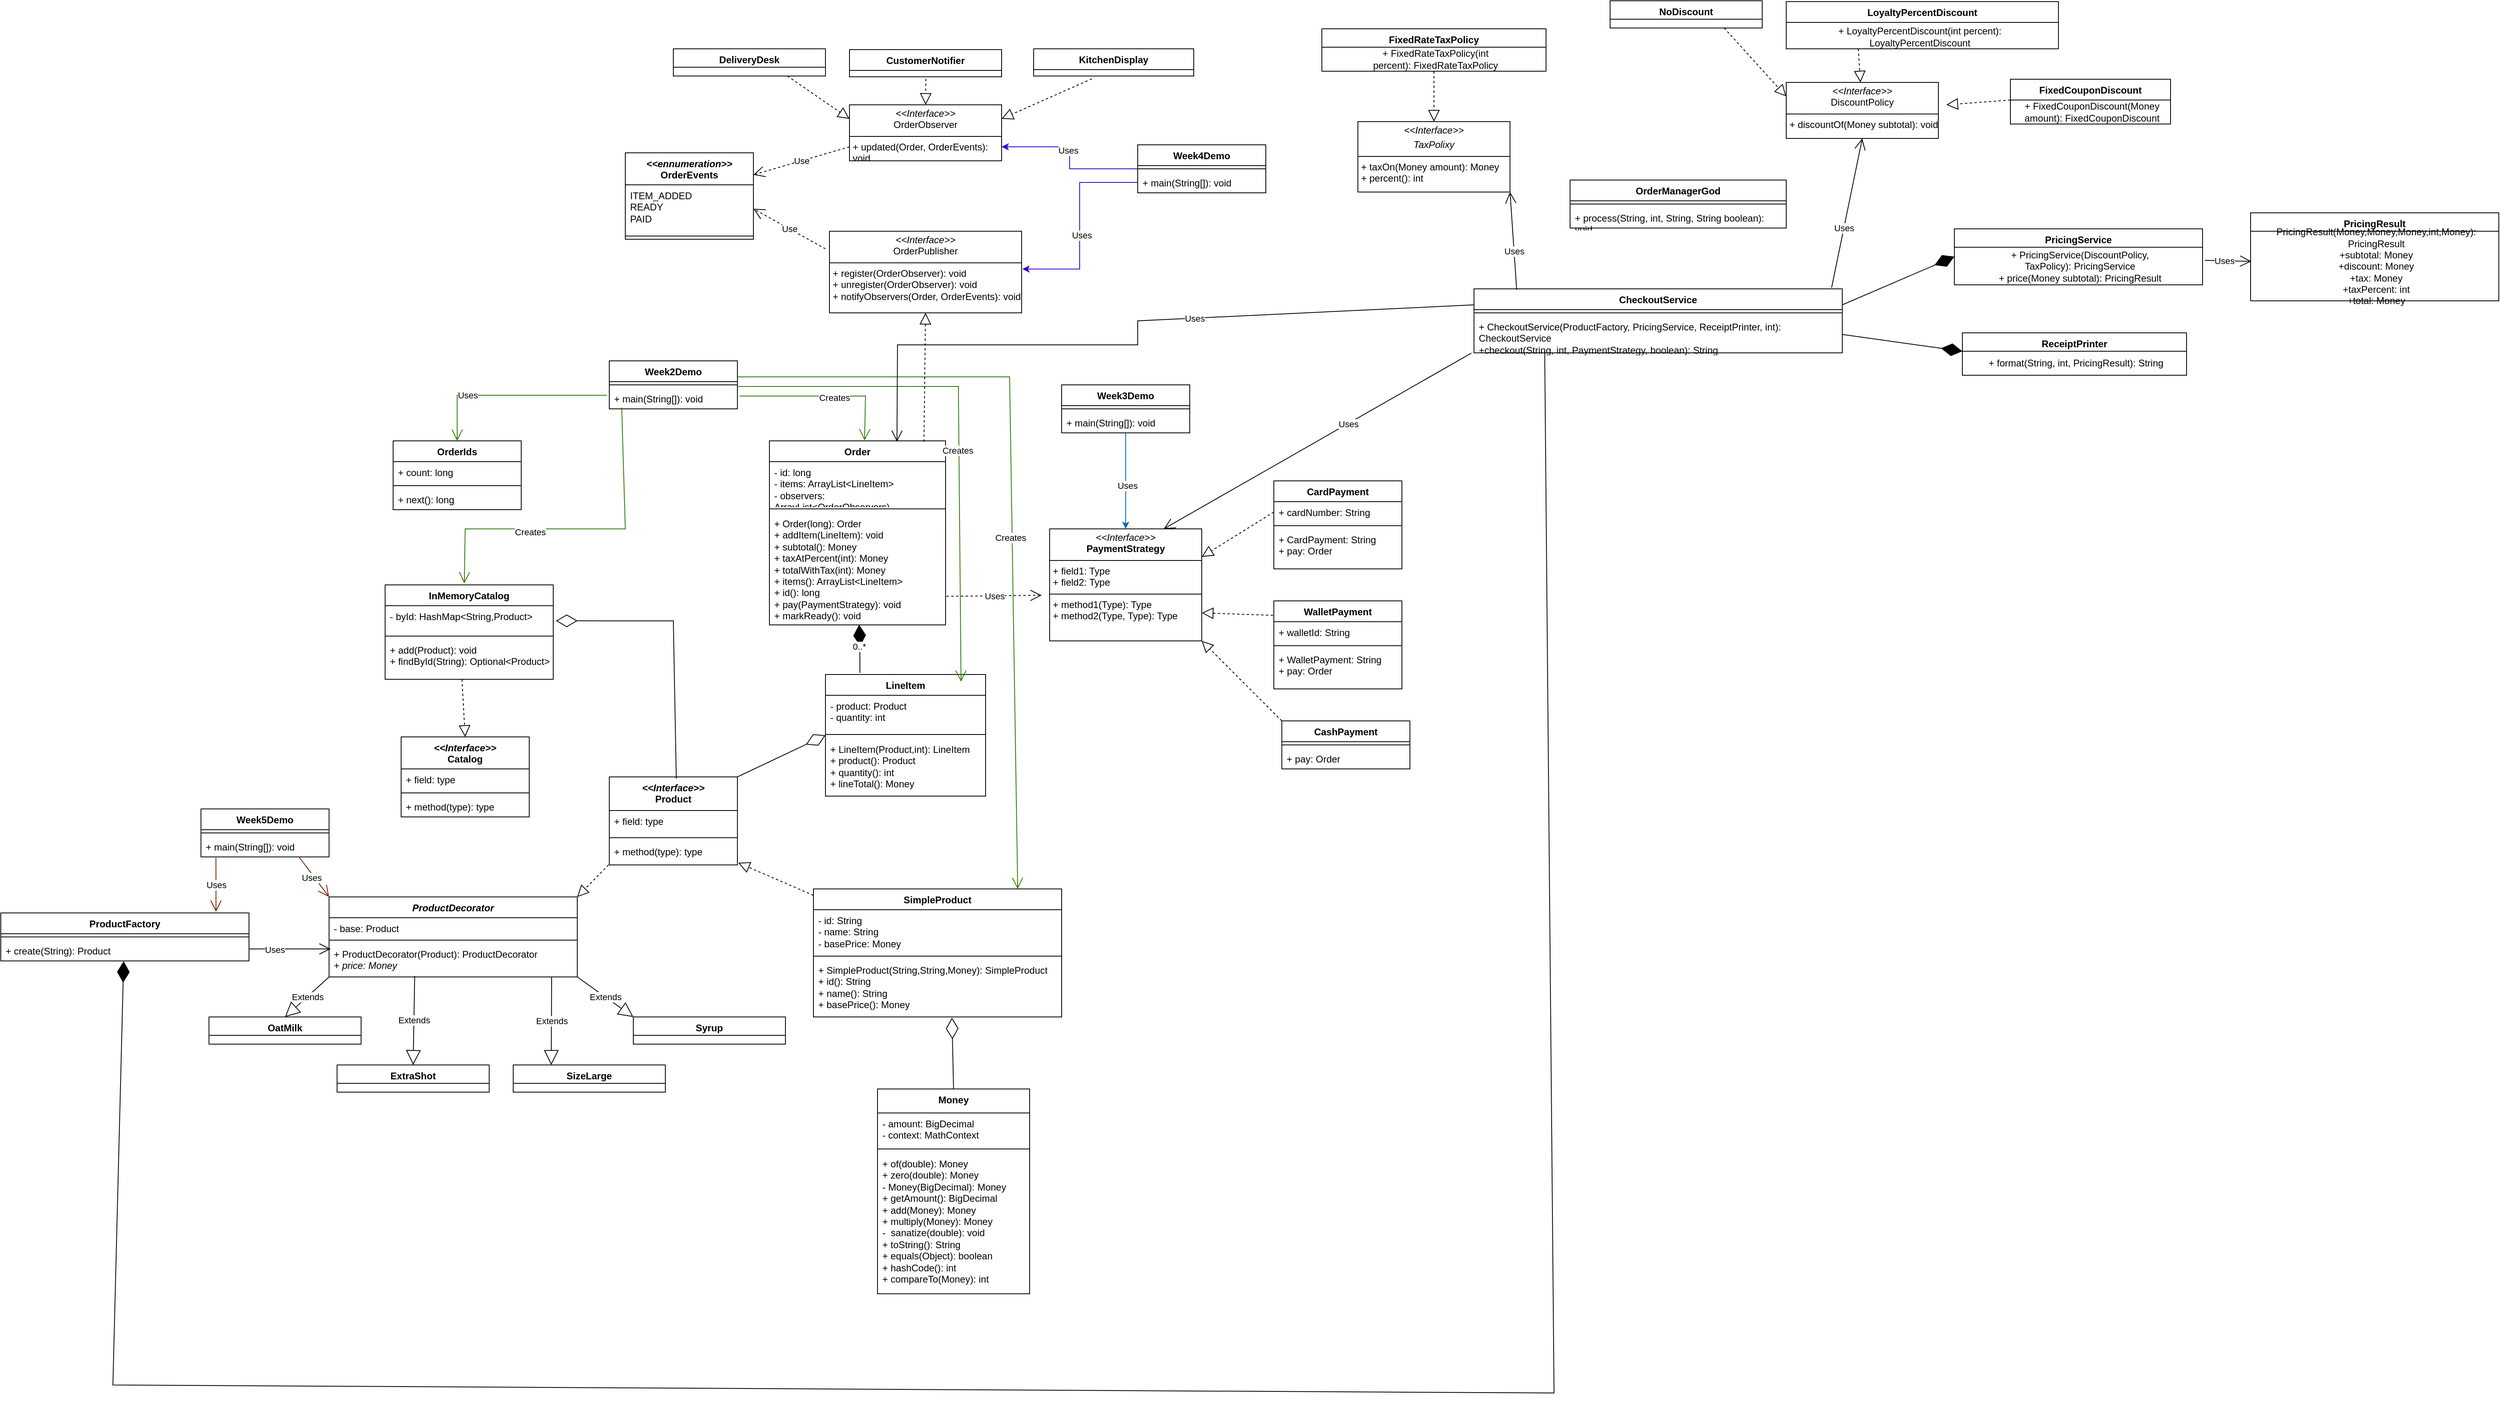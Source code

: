 <mxfile version="28.2.7">
  <diagram name="Page-1" id="jkdVBWIaTOcPjoNMOCDx">
    <mxGraphModel dx="5540" dy="2917" grid="1" gridSize="10" guides="1" tooltips="1" connect="1" arrows="1" fold="1" page="0" pageScale="1" pageWidth="850" pageHeight="1100" math="0" shadow="0">
      <root>
        <mxCell id="0" />
        <mxCell id="1" parent="0" />
        <mxCell id="GN7tS0zmoO0rxrWMaZGn-1" value="InMemoryCatalog" style="swimlane;fontStyle=1;align=center;verticalAlign=top;childLayout=stackLayout;horizontal=1;startSize=26;horizontalStack=0;resizeParent=1;resizeParentMax=0;resizeLast=0;collapsible=1;marginBottom=0;whiteSpace=wrap;html=1;" parent="1" vertex="1">
          <mxGeometry x="50" y="390" width="210" height="118" as="geometry" />
        </mxCell>
        <mxCell id="GN7tS0zmoO0rxrWMaZGn-2" value="&lt;div&gt;- byId: HashMap&amp;lt;String,Product&amp;gt;&lt;/div&gt;" style="text;strokeColor=none;fillColor=none;align=left;verticalAlign=top;spacingLeft=4;spacingRight=4;overflow=hidden;rotatable=0;points=[[0,0.5],[1,0.5]];portConstraint=eastwest;whiteSpace=wrap;html=1;" parent="GN7tS0zmoO0rxrWMaZGn-1" vertex="1">
          <mxGeometry y="26" width="210" height="34" as="geometry" />
        </mxCell>
        <mxCell id="GN7tS0zmoO0rxrWMaZGn-3" value="" style="line;strokeWidth=1;fillColor=none;align=left;verticalAlign=middle;spacingTop=-1;spacingLeft=3;spacingRight=3;rotatable=0;labelPosition=right;points=[];portConstraint=eastwest;strokeColor=inherit;" parent="GN7tS0zmoO0rxrWMaZGn-1" vertex="1">
          <mxGeometry y="60" width="210" height="8" as="geometry" />
        </mxCell>
        <mxCell id="GN7tS0zmoO0rxrWMaZGn-4" value="&lt;div&gt;+ add(Product): void&lt;/div&gt;&lt;div&gt;+ findById(String): Optional&amp;lt;Product&amp;gt;&lt;/div&gt;" style="text;strokeColor=none;fillColor=none;align=left;verticalAlign=top;spacingLeft=4;spacingRight=4;overflow=hidden;rotatable=0;points=[[0,0.5],[1,0.5]];portConstraint=eastwest;whiteSpace=wrap;html=1;" parent="GN7tS0zmoO0rxrWMaZGn-1" vertex="1">
          <mxGeometry y="68" width="210" height="50" as="geometry" />
        </mxCell>
        <mxCell id="GN7tS0zmoO0rxrWMaZGn-5" value="&lt;i&gt;&amp;lt;&amp;lt;Interface&amp;gt;&amp;gt;&lt;/i&gt;&lt;br&gt;Catalog" style="swimlane;fontStyle=1;align=center;verticalAlign=top;childLayout=stackLayout;horizontal=1;startSize=40;horizontalStack=0;resizeParent=1;resizeParentMax=0;resizeLast=0;collapsible=1;marginBottom=0;whiteSpace=wrap;html=1;" parent="1" vertex="1">
          <mxGeometry x="70" y="580" width="160" height="100" as="geometry" />
        </mxCell>
        <mxCell id="GN7tS0zmoO0rxrWMaZGn-6" value="+ field: type" style="text;strokeColor=none;fillColor=none;align=left;verticalAlign=top;spacingLeft=4;spacingRight=4;overflow=hidden;rotatable=0;points=[[0,0.5],[1,0.5]];portConstraint=eastwest;whiteSpace=wrap;html=1;" parent="GN7tS0zmoO0rxrWMaZGn-5" vertex="1">
          <mxGeometry y="40" width="160" height="26" as="geometry" />
        </mxCell>
        <mxCell id="GN7tS0zmoO0rxrWMaZGn-7" value="" style="line;strokeWidth=1;fillColor=none;align=left;verticalAlign=middle;spacingTop=-1;spacingLeft=3;spacingRight=3;rotatable=0;labelPosition=right;points=[];portConstraint=eastwest;strokeColor=inherit;" parent="GN7tS0zmoO0rxrWMaZGn-5" vertex="1">
          <mxGeometry y="66" width="160" height="8" as="geometry" />
        </mxCell>
        <mxCell id="GN7tS0zmoO0rxrWMaZGn-8" value="+ method(type): type" style="text;strokeColor=none;fillColor=none;align=left;verticalAlign=top;spacingLeft=4;spacingRight=4;overflow=hidden;rotatable=0;points=[[0,0.5],[1,0.5]];portConstraint=eastwest;whiteSpace=wrap;html=1;" parent="GN7tS0zmoO0rxrWMaZGn-5" vertex="1">
          <mxGeometry y="74" width="160" height="26" as="geometry" />
        </mxCell>
        <mxCell id="GN7tS0zmoO0rxrWMaZGn-13" value="&lt;div&gt;Money&lt;/div&gt;" style="swimlane;fontStyle=1;align=center;verticalAlign=top;childLayout=stackLayout;horizontal=1;startSize=30;horizontalStack=0;resizeParent=1;resizeParentMax=0;resizeLast=0;collapsible=1;marginBottom=0;whiteSpace=wrap;html=1;" parent="1" vertex="1">
          <mxGeometry x="665" y="1020" width="190" height="256" as="geometry" />
        </mxCell>
        <mxCell id="GN7tS0zmoO0rxrWMaZGn-14" value="&lt;div&gt;- amount: BigDecimal&lt;/div&gt;&lt;div&gt;- context: MathContext&lt;/div&gt;" style="text;strokeColor=none;fillColor=none;align=left;verticalAlign=top;spacingLeft=4;spacingRight=4;overflow=hidden;rotatable=0;points=[[0,0.5],[1,0.5]];portConstraint=eastwest;whiteSpace=wrap;html=1;" parent="GN7tS0zmoO0rxrWMaZGn-13" vertex="1">
          <mxGeometry y="30" width="190" height="40" as="geometry" />
        </mxCell>
        <mxCell id="GN7tS0zmoO0rxrWMaZGn-15" value="" style="line;strokeWidth=1;fillColor=none;align=left;verticalAlign=middle;spacingTop=-1;spacingLeft=3;spacingRight=3;rotatable=0;labelPosition=right;points=[];portConstraint=eastwest;strokeColor=inherit;" parent="GN7tS0zmoO0rxrWMaZGn-13" vertex="1">
          <mxGeometry y="70" width="190" height="10" as="geometry" />
        </mxCell>
        <mxCell id="GN7tS0zmoO0rxrWMaZGn-16" value="&lt;div&gt;+ of(double): Money&lt;/div&gt;&lt;div&gt;&lt;div&gt;+ zero(double): Money&lt;/div&gt;&lt;div&gt;&lt;div&gt;- Money(BigDecimal): Money&lt;/div&gt;&lt;div&gt;&lt;div&gt;+ getAmount(): BigDecimal&lt;/div&gt;&lt;div&gt;+ add(Money): Money&lt;/div&gt;&lt;div&gt;&lt;div&gt;+ multiply(Money): Money&lt;/div&gt;&lt;div&gt;&lt;div&gt;-&amp;nbsp; sanatize(double): void&lt;/div&gt;&lt;div&gt;&lt;div&gt;+ toString(): String&lt;/div&gt;&lt;div&gt;+ equals(Object): boolean&lt;/div&gt;&lt;div&gt;+ hashCode(): int&lt;/div&gt;&lt;div&gt;&lt;div&gt;+ compareTo(Money): int&lt;/div&gt;&lt;br&gt;&lt;/div&gt;&lt;/div&gt;&lt;/div&gt;&lt;/div&gt;&lt;/div&gt;&lt;/div&gt;&lt;/div&gt;" style="text;strokeColor=none;fillColor=none;align=left;verticalAlign=top;spacingLeft=4;spacingRight=4;overflow=hidden;rotatable=0;points=[[0,0.5],[1,0.5]];portConstraint=eastwest;whiteSpace=wrap;html=1;" parent="GN7tS0zmoO0rxrWMaZGn-13" vertex="1">
          <mxGeometry y="80" width="190" height="176" as="geometry" />
        </mxCell>
        <mxCell id="GN7tS0zmoO0rxrWMaZGn-17" value="&lt;div&gt;Week2Demo&lt;/div&gt;" style="swimlane;fontStyle=1;align=center;verticalAlign=top;childLayout=stackLayout;horizontal=1;startSize=26;horizontalStack=0;resizeParent=1;resizeParentMax=0;resizeLast=0;collapsible=1;marginBottom=0;whiteSpace=wrap;html=1;" parent="1" vertex="1">
          <mxGeometry x="330" y="110" width="160" height="60" as="geometry" />
        </mxCell>
        <mxCell id="GN7tS0zmoO0rxrWMaZGn-19" value="" style="line;strokeWidth=1;fillColor=none;align=left;verticalAlign=middle;spacingTop=-1;spacingLeft=3;spacingRight=3;rotatable=0;labelPosition=right;points=[];portConstraint=eastwest;strokeColor=inherit;" parent="GN7tS0zmoO0rxrWMaZGn-17" vertex="1">
          <mxGeometry y="26" width="160" height="8" as="geometry" />
        </mxCell>
        <mxCell id="GN7tS0zmoO0rxrWMaZGn-20" value="+ main(String[]): void" style="text;strokeColor=none;fillColor=none;align=left;verticalAlign=top;spacingLeft=4;spacingRight=4;overflow=hidden;rotatable=0;points=[[0,0.5],[1,0.5]];portConstraint=eastwest;whiteSpace=wrap;html=1;" parent="GN7tS0zmoO0rxrWMaZGn-17" vertex="1">
          <mxGeometry y="34" width="160" height="26" as="geometry" />
        </mxCell>
        <mxCell id="GN7tS0zmoO0rxrWMaZGn-21" value="&lt;div&gt;LineItem&lt;/div&gt;" style="swimlane;fontStyle=1;align=center;verticalAlign=top;childLayout=stackLayout;horizontal=1;startSize=26;horizontalStack=0;resizeParent=1;resizeParentMax=0;resizeLast=0;collapsible=1;marginBottom=0;whiteSpace=wrap;html=1;" parent="1" vertex="1">
          <mxGeometry x="600" y="502" width="200" height="152" as="geometry" />
        </mxCell>
        <mxCell id="GN7tS0zmoO0rxrWMaZGn-22" value="&lt;div&gt;- product: Product&lt;/div&gt;&lt;div&gt;- quantity: int&lt;/div&gt;" style="text;strokeColor=none;fillColor=none;align=left;verticalAlign=top;spacingLeft=4;spacingRight=4;overflow=hidden;rotatable=0;points=[[0,0.5],[1,0.5]];portConstraint=eastwest;whiteSpace=wrap;html=1;" parent="GN7tS0zmoO0rxrWMaZGn-21" vertex="1">
          <mxGeometry y="26" width="200" height="44" as="geometry" />
        </mxCell>
        <mxCell id="GN7tS0zmoO0rxrWMaZGn-23" value="" style="line;strokeWidth=1;fillColor=none;align=left;verticalAlign=middle;spacingTop=-1;spacingLeft=3;spacingRight=3;rotatable=0;labelPosition=right;points=[];portConstraint=eastwest;strokeColor=inherit;" parent="GN7tS0zmoO0rxrWMaZGn-21" vertex="1">
          <mxGeometry y="70" width="200" height="10" as="geometry" />
        </mxCell>
        <mxCell id="GN7tS0zmoO0rxrWMaZGn-24" value="&lt;div&gt;+ LineItem(Product,int): LineItem&lt;/div&gt;&lt;div&gt;+ product(): Product&lt;/div&gt;&lt;div&gt;+ quantity(): int&lt;/div&gt;&lt;div&gt;+ lineTotal(): Money&lt;/div&gt;" style="text;strokeColor=none;fillColor=none;align=left;verticalAlign=top;spacingLeft=4;spacingRight=4;overflow=hidden;rotatable=0;points=[[0,0.5],[1,0.5]];portConstraint=eastwest;whiteSpace=wrap;html=1;" parent="GN7tS0zmoO0rxrWMaZGn-21" vertex="1">
          <mxGeometry y="80" width="200" height="72" as="geometry" />
        </mxCell>
        <mxCell id="GN7tS0zmoO0rxrWMaZGn-25" value="&lt;div&gt;Order&lt;/div&gt;" style="swimlane;fontStyle=1;align=center;verticalAlign=top;childLayout=stackLayout;horizontal=1;startSize=26;horizontalStack=0;resizeParent=1;resizeParentMax=0;resizeLast=0;collapsible=1;marginBottom=0;whiteSpace=wrap;html=1;" parent="1" vertex="1">
          <mxGeometry x="530" y="210" width="220" height="230" as="geometry" />
        </mxCell>
        <mxCell id="GN7tS0zmoO0rxrWMaZGn-26" value="&lt;div&gt;- id: long&lt;/div&gt;&lt;div&gt;- items: ArrayList&amp;lt;LineItem&amp;gt;&lt;/div&gt;- observers: ArrayList&amp;lt;OrderObservers)" style="text;strokeColor=none;fillColor=none;align=left;verticalAlign=top;spacingLeft=4;spacingRight=4;overflow=hidden;rotatable=0;points=[[0,0.5],[1,0.5]];portConstraint=eastwest;whiteSpace=wrap;html=1;" parent="GN7tS0zmoO0rxrWMaZGn-25" vertex="1">
          <mxGeometry y="26" width="220" height="54" as="geometry" />
        </mxCell>
        <mxCell id="GN7tS0zmoO0rxrWMaZGn-27" value="" style="line;strokeWidth=1;fillColor=none;align=left;verticalAlign=middle;spacingTop=-1;spacingLeft=3;spacingRight=3;rotatable=0;labelPosition=right;points=[];portConstraint=eastwest;strokeColor=inherit;" parent="GN7tS0zmoO0rxrWMaZGn-25" vertex="1">
          <mxGeometry y="80" width="220" height="10" as="geometry" />
        </mxCell>
        <mxCell id="GN7tS0zmoO0rxrWMaZGn-28" value="&lt;div&gt;+ Order(long): Order&lt;/div&gt;&lt;div&gt;+ addItem(LineItem): void&lt;/div&gt;&lt;div&gt;+ subtotal(): Money&lt;/div&gt;&lt;div&gt;+ taxAtPercent(int): Money&lt;/div&gt;&lt;div&gt;+ totalWithTax(int): Money&lt;/div&gt;&lt;div&gt;+ items(): ArrayList&amp;lt;LineItem&amp;gt;&lt;/div&gt;&lt;div&gt;+ id(): long&lt;/div&gt;&lt;div&gt;+ pay(PaymentStrategy): void&lt;/div&gt;&lt;div&gt;+ markReady(): void&lt;/div&gt;" style="text;strokeColor=none;fillColor=none;align=left;verticalAlign=top;spacingLeft=4;spacingRight=4;overflow=hidden;rotatable=0;points=[[0,0.5],[1,0.5]];portConstraint=eastwest;whiteSpace=wrap;html=1;" parent="GN7tS0zmoO0rxrWMaZGn-25" vertex="1">
          <mxGeometry y="90" width="220" height="140" as="geometry" />
        </mxCell>
        <mxCell id="GN7tS0zmoO0rxrWMaZGn-29" value="&lt;div&gt;OrderIds&lt;/div&gt;" style="swimlane;fontStyle=1;align=center;verticalAlign=top;childLayout=stackLayout;horizontal=1;startSize=26;horizontalStack=0;resizeParent=1;resizeParentMax=0;resizeLast=0;collapsible=1;marginBottom=0;whiteSpace=wrap;html=1;" parent="1" vertex="1">
          <mxGeometry x="60" y="210" width="160" height="86" as="geometry">
            <mxRectangle x="520" y="570" width="90" height="30" as="alternateBounds" />
          </mxGeometry>
        </mxCell>
        <mxCell id="GN7tS0zmoO0rxrWMaZGn-30" value="+ count: long" style="text;strokeColor=none;fillColor=none;align=left;verticalAlign=top;spacingLeft=4;spacingRight=4;overflow=hidden;rotatable=0;points=[[0,0.5],[1,0.5]];portConstraint=eastwest;whiteSpace=wrap;html=1;" parent="GN7tS0zmoO0rxrWMaZGn-29" vertex="1">
          <mxGeometry y="26" width="160" height="26" as="geometry" />
        </mxCell>
        <mxCell id="GN7tS0zmoO0rxrWMaZGn-31" value="" style="line;strokeWidth=1;fillColor=none;align=left;verticalAlign=middle;spacingTop=-1;spacingLeft=3;spacingRight=3;rotatable=0;labelPosition=right;points=[];portConstraint=eastwest;strokeColor=inherit;" parent="GN7tS0zmoO0rxrWMaZGn-29" vertex="1">
          <mxGeometry y="52" width="160" height="8" as="geometry" />
        </mxCell>
        <mxCell id="GN7tS0zmoO0rxrWMaZGn-32" value="+ next(): long" style="text;strokeColor=none;fillColor=none;align=left;verticalAlign=top;spacingLeft=4;spacingRight=4;overflow=hidden;rotatable=0;points=[[0,0.5],[1,0.5]];portConstraint=eastwest;whiteSpace=wrap;html=1;" parent="GN7tS0zmoO0rxrWMaZGn-29" vertex="1">
          <mxGeometry y="60" width="160" height="26" as="geometry" />
        </mxCell>
        <mxCell id="GN7tS0zmoO0rxrWMaZGn-33" value="&lt;div&gt;&lt;i&gt;&amp;lt;&amp;lt;Interface&amp;gt;&amp;gt;&lt;/i&gt;&lt;br&gt;Product&lt;/div&gt;" style="swimlane;fontStyle=1;align=center;verticalAlign=top;childLayout=stackLayout;horizontal=1;startSize=42;horizontalStack=0;resizeParent=1;resizeParentMax=0;resizeLast=0;collapsible=1;marginBottom=0;whiteSpace=wrap;html=1;" parent="1" vertex="1">
          <mxGeometry x="330" y="630" width="160" height="110" as="geometry">
            <mxRectangle x="520" y="570" width="90" height="30" as="alternateBounds" />
          </mxGeometry>
        </mxCell>
        <mxCell id="GN7tS0zmoO0rxrWMaZGn-34" value="+ field: type" style="text;strokeColor=none;fillColor=none;align=left;verticalAlign=top;spacingLeft=4;spacingRight=4;overflow=hidden;rotatable=0;points=[[0,0.5],[1,0.5]];portConstraint=eastwest;whiteSpace=wrap;html=1;" parent="GN7tS0zmoO0rxrWMaZGn-33" vertex="1">
          <mxGeometry y="42" width="160" height="30" as="geometry" />
        </mxCell>
        <mxCell id="GN7tS0zmoO0rxrWMaZGn-35" value="" style="line;strokeWidth=1;fillColor=none;align=left;verticalAlign=middle;spacingTop=-1;spacingLeft=3;spacingRight=3;rotatable=0;labelPosition=right;points=[];portConstraint=eastwest;strokeColor=inherit;" parent="GN7tS0zmoO0rxrWMaZGn-33" vertex="1">
          <mxGeometry y="72" width="160" height="8" as="geometry" />
        </mxCell>
        <mxCell id="GN7tS0zmoO0rxrWMaZGn-36" value="+ method(type): type" style="text;strokeColor=none;fillColor=none;align=left;verticalAlign=top;spacingLeft=4;spacingRight=4;overflow=hidden;rotatable=0;points=[[0,0.5],[1,0.5]];portConstraint=eastwest;whiteSpace=wrap;html=1;" parent="GN7tS0zmoO0rxrWMaZGn-33" vertex="1">
          <mxGeometry y="80" width="160" height="30" as="geometry" />
        </mxCell>
        <mxCell id="GN7tS0zmoO0rxrWMaZGn-37" value="&lt;div&gt;SimpleProduct&lt;/div&gt;" style="swimlane;fontStyle=1;align=center;verticalAlign=top;childLayout=stackLayout;horizontal=1;startSize=26;horizontalStack=0;resizeParent=1;resizeParentMax=0;resizeLast=0;collapsible=1;marginBottom=0;whiteSpace=wrap;html=1;" parent="1" vertex="1">
          <mxGeometry x="585" y="770" width="310" height="160" as="geometry">
            <mxRectangle x="520" y="570" width="90" height="30" as="alternateBounds" />
          </mxGeometry>
        </mxCell>
        <mxCell id="GN7tS0zmoO0rxrWMaZGn-38" value="&lt;div&gt;- id: String&lt;/div&gt;&lt;div&gt;- name: String&lt;/div&gt;&lt;div&gt;- basePrice: Money&lt;/div&gt;" style="text;strokeColor=none;fillColor=none;align=left;verticalAlign=top;spacingLeft=4;spacingRight=4;overflow=hidden;rotatable=0;points=[[0,0.5],[1,0.5]];portConstraint=eastwest;whiteSpace=wrap;html=1;" parent="GN7tS0zmoO0rxrWMaZGn-37" vertex="1">
          <mxGeometry y="26" width="310" height="54" as="geometry" />
        </mxCell>
        <mxCell id="GN7tS0zmoO0rxrWMaZGn-39" value="" style="line;strokeWidth=1;fillColor=none;align=left;verticalAlign=middle;spacingTop=-1;spacingLeft=3;spacingRight=3;rotatable=0;labelPosition=right;points=[];portConstraint=eastwest;strokeColor=inherit;" parent="GN7tS0zmoO0rxrWMaZGn-37" vertex="1">
          <mxGeometry y="80" width="310" height="8" as="geometry" />
        </mxCell>
        <mxCell id="GN7tS0zmoO0rxrWMaZGn-40" value="&lt;div&gt;+ SimpleProduct(String,String,Money): SimpleProduct&lt;/div&gt;&lt;div&gt;+ id(): String&lt;/div&gt;&lt;div&gt;+ name(): String&lt;/div&gt;&lt;div&gt;+ basePrice(): Money&lt;/div&gt;" style="text;strokeColor=none;fillColor=none;align=left;verticalAlign=top;spacingLeft=4;spacingRight=4;overflow=hidden;rotatable=0;points=[[0,0.5],[1,0.5]];portConstraint=eastwest;whiteSpace=wrap;html=1;" parent="GN7tS0zmoO0rxrWMaZGn-37" vertex="1">
          <mxGeometry y="88" width="310" height="72" as="geometry" />
        </mxCell>
        <mxCell id="GN7tS0zmoO0rxrWMaZGn-46" value="" style="endArrow=diamondThin;endFill=1;endSize=24;html=1;rounded=0;entryX=0.509;entryY=0.998;entryDx=0;entryDy=0;entryPerimeter=0;" parent="1" target="GN7tS0zmoO0rxrWMaZGn-28" edge="1">
          <mxGeometry width="160" relative="1" as="geometry">
            <mxPoint x="643" y="500" as="sourcePoint" />
            <mxPoint x="643" y="450" as="targetPoint" />
            <Array as="points">
              <mxPoint x="643" y="480" />
              <mxPoint x="643" y="460" />
            </Array>
          </mxGeometry>
        </mxCell>
        <mxCell id="GN7tS0zmoO0rxrWMaZGn-47" value="&lt;div&gt;0..*&lt;/div&gt;" style="edgeLabel;html=1;align=center;verticalAlign=middle;resizable=0;points=[];" parent="GN7tS0zmoO0rxrWMaZGn-46" vertex="1" connectable="0">
          <mxGeometry x="0.089" y="1" relative="1" as="geometry">
            <mxPoint as="offset" />
          </mxGeometry>
        </mxCell>
        <mxCell id="GN7tS0zmoO0rxrWMaZGn-49" value="" style="endArrow=diamondThin;endFill=0;endSize=24;html=1;rounded=0;exitX=0.5;exitY=0;exitDx=0;exitDy=0;entryX=0.558;entryY=1.014;entryDx=0;entryDy=0;entryPerimeter=0;" parent="1" source="GN7tS0zmoO0rxrWMaZGn-13" target="GN7tS0zmoO0rxrWMaZGn-40" edge="1">
          <mxGeometry width="160" relative="1" as="geometry">
            <mxPoint x="525" y="860" as="sourcePoint" />
            <mxPoint x="685" y="860" as="targetPoint" />
            <Array as="points" />
          </mxGeometry>
        </mxCell>
        <mxCell id="GN7tS0zmoO0rxrWMaZGn-50" value="" style="endArrow=diamondThin;endFill=0;endSize=24;html=1;rounded=0;entryX=0;entryY=0.5;entryDx=0;entryDy=0;exitX=1;exitY=0;exitDx=0;exitDy=0;" parent="1" source="GN7tS0zmoO0rxrWMaZGn-33" target="GN7tS0zmoO0rxrWMaZGn-21" edge="1">
          <mxGeometry width="160" relative="1" as="geometry">
            <mxPoint x="360" y="590" as="sourcePoint" />
            <mxPoint x="520" y="590" as="targetPoint" />
          </mxGeometry>
        </mxCell>
        <mxCell id="GN7tS0zmoO0rxrWMaZGn-51" value="" style="endArrow=diamondThin;endFill=0;endSize=24;html=1;rounded=0;entryX=1.016;entryY=0.556;entryDx=0;entryDy=0;entryPerimeter=0;exitX=0.523;exitY=0.019;exitDx=0;exitDy=0;exitPerimeter=0;" parent="1" source="GN7tS0zmoO0rxrWMaZGn-33" target="GN7tS0zmoO0rxrWMaZGn-2" edge="1">
          <mxGeometry width="160" relative="1" as="geometry">
            <mxPoint x="300" y="530" as="sourcePoint" />
            <mxPoint x="460" y="530" as="targetPoint" />
            <Array as="points">
              <mxPoint x="410" y="435" />
            </Array>
          </mxGeometry>
        </mxCell>
        <mxCell id="GN7tS0zmoO0rxrWMaZGn-53" value="" style="endArrow=open;endFill=1;endSize=12;html=1;rounded=0;exitX=-0.018;exitY=0.346;exitDx=0;exitDy=0;exitPerimeter=0;entryX=0.5;entryY=0;entryDx=0;entryDy=0;fillColor=#60a917;strokeColor=#2D7600;" parent="1" source="GN7tS0zmoO0rxrWMaZGn-20" target="GN7tS0zmoO0rxrWMaZGn-29" edge="1">
          <mxGeometry width="160" relative="1" as="geometry">
            <mxPoint x="270" y="290" as="sourcePoint" />
            <mxPoint x="430" y="290" as="targetPoint" />
            <Array as="points">
              <mxPoint x="140" y="153" />
            </Array>
          </mxGeometry>
        </mxCell>
        <mxCell id="GN7tS0zmoO0rxrWMaZGn-54" value="Uses" style="edgeLabel;html=1;align=center;verticalAlign=middle;resizable=0;points=[];" parent="GN7tS0zmoO0rxrWMaZGn-53" vertex="1" connectable="0">
          <mxGeometry x="0.431" relative="1" as="geometry">
            <mxPoint as="offset" />
          </mxGeometry>
        </mxCell>
        <mxCell id="GN7tS0zmoO0rxrWMaZGn-55" value="" style="endArrow=block;dashed=1;endFill=0;endSize=12;html=1;rounded=0;exitX=0.457;exitY=1;exitDx=0;exitDy=0;exitPerimeter=0;entryX=0.5;entryY=0;entryDx=0;entryDy=0;" parent="1" source="GN7tS0zmoO0rxrWMaZGn-4" target="GN7tS0zmoO0rxrWMaZGn-5" edge="1">
          <mxGeometry width="160" relative="1" as="geometry">
            <mxPoint x="300" y="560" as="sourcePoint" />
            <mxPoint x="200" y="540" as="targetPoint" />
          </mxGeometry>
        </mxCell>
        <mxCell id="GN7tS0zmoO0rxrWMaZGn-56" value="" style="endArrow=block;dashed=1;endFill=0;endSize=12;html=1;rounded=0;entryX=1.007;entryY=0.912;entryDx=0;entryDy=0;exitX=0;exitY=0.05;exitDx=0;exitDy=0;exitPerimeter=0;entryPerimeter=0;" parent="1" source="GN7tS0zmoO0rxrWMaZGn-37" target="GN7tS0zmoO0rxrWMaZGn-36" edge="1">
          <mxGeometry width="160" relative="1" as="geometry">
            <mxPoint x="550" y="600" as="sourcePoint" />
            <mxPoint x="550" y="710" as="targetPoint" />
          </mxGeometry>
        </mxCell>
        <mxCell id="GN7tS0zmoO0rxrWMaZGn-57" value="" style="endArrow=open;endFill=1;endSize=12;html=1;rounded=0;exitX=1.018;exitY=0.383;exitDx=0;exitDy=0;exitPerimeter=0;entryX=0.54;entryY=-0.002;entryDx=0;entryDy=0;entryPerimeter=0;fillColor=#60a917;strokeColor=#2D7600;" parent="1" source="GN7tS0zmoO0rxrWMaZGn-20" target="GN7tS0zmoO0rxrWMaZGn-25" edge="1">
          <mxGeometry width="160" relative="1" as="geometry">
            <mxPoint x="320" y="230" as="sourcePoint" />
            <mxPoint x="480" y="230" as="targetPoint" />
            <Array as="points">
              <mxPoint x="650" y="154" />
            </Array>
          </mxGeometry>
        </mxCell>
        <mxCell id="GN7tS0zmoO0rxrWMaZGn-58" value="&lt;div&gt;Creates&lt;/div&gt;" style="edgeLabel;html=1;align=center;verticalAlign=middle;resizable=0;points=[];" parent="GN7tS0zmoO0rxrWMaZGn-57" vertex="1" connectable="0">
          <mxGeometry x="0.104" y="-2" relative="1" as="geometry">
            <mxPoint as="offset" />
          </mxGeometry>
        </mxCell>
        <mxCell id="GN7tS0zmoO0rxrWMaZGn-59" value="" style="endArrow=open;endFill=1;endSize=12;html=1;rounded=0;exitX=0.097;exitY=0.934;exitDx=0;exitDy=0;exitPerimeter=0;entryX=0.471;entryY=-0.016;entryDx=0;entryDy=0;entryPerimeter=0;fillColor=#60a917;strokeColor=#2D7600;" parent="1" source="GN7tS0zmoO0rxrWMaZGn-20" target="GN7tS0zmoO0rxrWMaZGn-1" edge="1">
          <mxGeometry width="160" relative="1" as="geometry">
            <mxPoint x="300" y="410" as="sourcePoint" />
            <mxPoint x="220" y="380" as="targetPoint" />
            <Array as="points">
              <mxPoint x="350" y="320" />
              <mxPoint x="150" y="320" />
            </Array>
          </mxGeometry>
        </mxCell>
        <mxCell id="GN7tS0zmoO0rxrWMaZGn-60" value="&lt;div&gt;Creates&lt;/div&gt;" style="edgeLabel;html=1;align=center;verticalAlign=middle;resizable=0;points=[];" parent="GN7tS0zmoO0rxrWMaZGn-59" vertex="1" connectable="0">
          <mxGeometry x="0.293" y="4" relative="1" as="geometry">
            <mxPoint as="offset" />
          </mxGeometry>
        </mxCell>
        <mxCell id="GN7tS0zmoO0rxrWMaZGn-61" value="" style="endArrow=open;endFill=1;endSize=12;html=1;rounded=0;exitX=1.004;exitY=0.35;exitDx=0;exitDy=0;exitPerimeter=0;fillColor=#60a917;strokeColor=#2D7600;" parent="1" edge="1">
          <mxGeometry width="160" relative="1" as="geometry">
            <mxPoint x="490.0" y="142" as="sourcePoint" />
            <mxPoint x="769.36" y="511" as="targetPoint" />
            <Array as="points">
              <mxPoint x="766" y="142" />
            </Array>
          </mxGeometry>
        </mxCell>
        <mxCell id="GN7tS0zmoO0rxrWMaZGn-62" value="&lt;div&gt;Creates&lt;/div&gt;" style="edgeLabel;html=1;align=center;verticalAlign=middle;resizable=0;points=[];" parent="GN7tS0zmoO0rxrWMaZGn-61" vertex="1" connectable="0">
          <mxGeometry x="0.104" y="-2" relative="1" as="geometry">
            <mxPoint as="offset" />
          </mxGeometry>
        </mxCell>
        <mxCell id="GN7tS0zmoO0rxrWMaZGn-63" value="" style="endArrow=open;endFill=1;endSize=12;html=1;rounded=0;exitX=1.004;exitY=0.35;exitDx=0;exitDy=0;exitPerimeter=0;fillColor=#60a917;strokeColor=#2D7600;entryX=0.823;entryY=0;entryDx=0;entryDy=0;entryPerimeter=0;" parent="1" target="GN7tS0zmoO0rxrWMaZGn-37" edge="1">
          <mxGeometry width="160" relative="1" as="geometry">
            <mxPoint x="490" y="130" as="sourcePoint" />
            <mxPoint x="840" y="670" as="targetPoint" />
            <Array as="points">
              <mxPoint x="830" y="130" />
            </Array>
          </mxGeometry>
        </mxCell>
        <mxCell id="GN7tS0zmoO0rxrWMaZGn-64" value="&lt;div&gt;Creates&lt;/div&gt;" style="edgeLabel;html=1;align=center;verticalAlign=middle;resizable=0;points=[];" parent="GN7tS0zmoO0rxrWMaZGn-63" vertex="1" connectable="0">
          <mxGeometry x="0.104" y="-2" relative="1" as="geometry">
            <mxPoint as="offset" />
          </mxGeometry>
        </mxCell>
        <mxCell id="kRKoUoq30m7lQ4xVk3Gj-1" value="CardPayment" style="swimlane;fontStyle=1;align=center;verticalAlign=top;childLayout=stackLayout;horizontal=1;startSize=26;horizontalStack=0;resizeParent=1;resizeParentMax=0;resizeLast=0;collapsible=1;marginBottom=0;whiteSpace=wrap;html=1;" parent="1" vertex="1">
          <mxGeometry x="1160" y="260" width="160" height="110" as="geometry" />
        </mxCell>
        <mxCell id="kRKoUoq30m7lQ4xVk3Gj-2" value="+ cardNumber: String" style="text;strokeColor=none;fillColor=none;align=left;verticalAlign=top;spacingLeft=4;spacingRight=4;overflow=hidden;rotatable=0;points=[[0,0.5],[1,0.5]];portConstraint=eastwest;whiteSpace=wrap;html=1;" parent="kRKoUoq30m7lQ4xVk3Gj-1" vertex="1">
          <mxGeometry y="26" width="160" height="26" as="geometry" />
        </mxCell>
        <mxCell id="kRKoUoq30m7lQ4xVk3Gj-3" value="" style="line;strokeWidth=1;fillColor=none;align=left;verticalAlign=middle;spacingTop=-1;spacingLeft=3;spacingRight=3;rotatable=0;labelPosition=right;points=[];portConstraint=eastwest;strokeColor=inherit;" parent="kRKoUoq30m7lQ4xVk3Gj-1" vertex="1">
          <mxGeometry y="52" width="160" height="8" as="geometry" />
        </mxCell>
        <mxCell id="kRKoUoq30m7lQ4xVk3Gj-4" value="&lt;div&gt;+ CardPayment: String&lt;/div&gt;&lt;div&gt;+ pay: Order&lt;/div&gt;" style="text;strokeColor=none;fillColor=none;align=left;verticalAlign=top;spacingLeft=4;spacingRight=4;overflow=hidden;rotatable=0;points=[[0,0.5],[1,0.5]];portConstraint=eastwest;whiteSpace=wrap;html=1;" parent="kRKoUoq30m7lQ4xVk3Gj-1" vertex="1">
          <mxGeometry y="60" width="160" height="50" as="geometry" />
        </mxCell>
        <mxCell id="kRKoUoq30m7lQ4xVk3Gj-5" value="WalletPayment" style="swimlane;fontStyle=1;align=center;verticalAlign=top;childLayout=stackLayout;horizontal=1;startSize=26;horizontalStack=0;resizeParent=1;resizeParentMax=0;resizeLast=0;collapsible=1;marginBottom=0;whiteSpace=wrap;html=1;" parent="1" vertex="1">
          <mxGeometry x="1160" y="410" width="160" height="110" as="geometry" />
        </mxCell>
        <mxCell id="kRKoUoq30m7lQ4xVk3Gj-6" value="+ walletId: String" style="text;strokeColor=none;fillColor=none;align=left;verticalAlign=top;spacingLeft=4;spacingRight=4;overflow=hidden;rotatable=0;points=[[0,0.5],[1,0.5]];portConstraint=eastwest;whiteSpace=wrap;html=1;" parent="kRKoUoq30m7lQ4xVk3Gj-5" vertex="1">
          <mxGeometry y="26" width="160" height="26" as="geometry" />
        </mxCell>
        <mxCell id="kRKoUoq30m7lQ4xVk3Gj-7" value="" style="line;strokeWidth=1;fillColor=none;align=left;verticalAlign=middle;spacingTop=-1;spacingLeft=3;spacingRight=3;rotatable=0;labelPosition=right;points=[];portConstraint=eastwest;strokeColor=inherit;" parent="kRKoUoq30m7lQ4xVk3Gj-5" vertex="1">
          <mxGeometry y="52" width="160" height="8" as="geometry" />
        </mxCell>
        <mxCell id="kRKoUoq30m7lQ4xVk3Gj-8" value="&lt;div&gt;+ WalletPayment: String&lt;/div&gt;&lt;div&gt;+ pay: Order&lt;/div&gt;" style="text;strokeColor=none;fillColor=none;align=left;verticalAlign=top;spacingLeft=4;spacingRight=4;overflow=hidden;rotatable=0;points=[[0,0.5],[1,0.5]];portConstraint=eastwest;whiteSpace=wrap;html=1;" parent="kRKoUoq30m7lQ4xVk3Gj-5" vertex="1">
          <mxGeometry y="60" width="160" height="50" as="geometry" />
        </mxCell>
        <mxCell id="kRKoUoq30m7lQ4xVk3Gj-9" value="CashPayment" style="swimlane;fontStyle=1;align=center;verticalAlign=top;childLayout=stackLayout;horizontal=1;startSize=26;horizontalStack=0;resizeParent=1;resizeParentMax=0;resizeLast=0;collapsible=1;marginBottom=0;whiteSpace=wrap;html=1;" parent="1" vertex="1">
          <mxGeometry x="1170" y="560" width="160" height="60" as="geometry" />
        </mxCell>
        <mxCell id="kRKoUoq30m7lQ4xVk3Gj-11" value="" style="line;strokeWidth=1;fillColor=none;align=left;verticalAlign=middle;spacingTop=-1;spacingLeft=3;spacingRight=3;rotatable=0;labelPosition=right;points=[];portConstraint=eastwest;strokeColor=inherit;" parent="kRKoUoq30m7lQ4xVk3Gj-9" vertex="1">
          <mxGeometry y="26" width="160" height="8" as="geometry" />
        </mxCell>
        <mxCell id="kRKoUoq30m7lQ4xVk3Gj-12" value="&lt;div&gt;+ pay: Order&lt;/div&gt;" style="text;strokeColor=none;fillColor=none;align=left;verticalAlign=top;spacingLeft=4;spacingRight=4;overflow=hidden;rotatable=0;points=[[0,0.5],[1,0.5]];portConstraint=eastwest;whiteSpace=wrap;html=1;" parent="kRKoUoq30m7lQ4xVk3Gj-9" vertex="1">
          <mxGeometry y="34" width="160" height="26" as="geometry" />
        </mxCell>
        <mxCell id="kRKoUoq30m7lQ4xVk3Gj-13" value="&lt;p style=&quot;margin:0px;margin-top:4px;text-align:center;&quot;&gt;&lt;i&gt;&amp;lt;&amp;lt;Interface&amp;gt;&amp;gt;&lt;/i&gt;&lt;br&gt;&lt;b&gt;PaymentStrategy&lt;/b&gt;&lt;/p&gt;&lt;hr size=&quot;1&quot; style=&quot;border-style:solid;&quot;&gt;&lt;p style=&quot;margin:0px;margin-left:4px;&quot;&gt;+ field1: Type&lt;br&gt;+ field2: Type&lt;/p&gt;&lt;hr size=&quot;1&quot; style=&quot;border-style:solid;&quot;&gt;&lt;p style=&quot;margin:0px;margin-left:4px;&quot;&gt;+ method1(Type): Type&lt;br&gt;+ method2(Type, Type): Type&lt;/p&gt;" style="verticalAlign=top;align=left;overflow=fill;html=1;whiteSpace=wrap;" parent="1" vertex="1">
          <mxGeometry x="880" y="320" width="190" height="140" as="geometry" />
        </mxCell>
        <mxCell id="kRKoUoq30m7lQ4xVk3Gj-19" style="edgeStyle=orthogonalEdgeStyle;rounded=0;orthogonalLoop=1;jettySize=auto;html=1;exitX=0.5;exitY=1;exitDx=0;exitDy=0;fillColor=#1ba1e2;strokeColor=#006EAF;" parent="1" source="kRKoUoq30m7lQ4xVk3Gj-14" target="kRKoUoq30m7lQ4xVk3Gj-13" edge="1">
          <mxGeometry relative="1" as="geometry" />
        </mxCell>
        <mxCell id="kRKoUoq30m7lQ4xVk3Gj-20" value="&lt;div&gt;Uses&lt;/div&gt;" style="edgeLabel;html=1;align=center;verticalAlign=middle;resizable=0;points=[];" parent="kRKoUoq30m7lQ4xVk3Gj-19" vertex="1" connectable="0">
          <mxGeometry x="0.1" y="2" relative="1" as="geometry">
            <mxPoint as="offset" />
          </mxGeometry>
        </mxCell>
        <mxCell id="kRKoUoq30m7lQ4xVk3Gj-14" value="&lt;div&gt;Week3Demo&lt;/div&gt;" style="swimlane;fontStyle=1;align=center;verticalAlign=top;childLayout=stackLayout;horizontal=1;startSize=26;horizontalStack=0;resizeParent=1;resizeParentMax=0;resizeLast=0;collapsible=1;marginBottom=0;whiteSpace=wrap;html=1;" parent="1" vertex="1">
          <mxGeometry x="895" y="140" width="160" height="60" as="geometry" />
        </mxCell>
        <mxCell id="kRKoUoq30m7lQ4xVk3Gj-15" value="" style="line;strokeWidth=1;fillColor=none;align=left;verticalAlign=middle;spacingTop=-1;spacingLeft=3;spacingRight=3;rotatable=0;labelPosition=right;points=[];portConstraint=eastwest;strokeColor=inherit;" parent="kRKoUoq30m7lQ4xVk3Gj-14" vertex="1">
          <mxGeometry y="26" width="160" height="8" as="geometry" />
        </mxCell>
        <mxCell id="kRKoUoq30m7lQ4xVk3Gj-16" value="+ main(String[]): void" style="text;strokeColor=none;fillColor=none;align=left;verticalAlign=top;spacingLeft=4;spacingRight=4;overflow=hidden;rotatable=0;points=[[0,0.5],[1,0.5]];portConstraint=eastwest;whiteSpace=wrap;html=1;" parent="kRKoUoq30m7lQ4xVk3Gj-14" vertex="1">
          <mxGeometry y="34" width="160" height="26" as="geometry" />
        </mxCell>
        <mxCell id="kRKoUoq30m7lQ4xVk3Gj-21" value="" style="endArrow=block;dashed=1;endFill=0;endSize=12;html=1;rounded=0;exitX=0;exitY=0.5;exitDx=0;exitDy=0;entryX=1;entryY=0.25;entryDx=0;entryDy=0;" parent="1" source="kRKoUoq30m7lQ4xVk3Gj-2" target="kRKoUoq30m7lQ4xVk3Gj-13" edge="1">
          <mxGeometry width="160" relative="1" as="geometry">
            <mxPoint x="1070" y="283" as="sourcePoint" />
            <mxPoint x="1156" y="240" as="targetPoint" />
          </mxGeometry>
        </mxCell>
        <mxCell id="kRKoUoq30m7lQ4xVk3Gj-22" value="" style="endArrow=block;dashed=1;endFill=0;endSize=12;html=1;rounded=0;exitX=-0.006;exitY=0.164;exitDx=0;exitDy=0;exitPerimeter=0;entryX=1;entryY=0.75;entryDx=0;entryDy=0;" parent="1" source="kRKoUoq30m7lQ4xVk3Gj-5" target="kRKoUoq30m7lQ4xVk3Gj-13" edge="1">
          <mxGeometry width="160" relative="1" as="geometry">
            <mxPoint x="1080" y="423" as="sourcePoint" />
            <mxPoint x="1120" y="449" as="targetPoint" />
          </mxGeometry>
        </mxCell>
        <mxCell id="kRKoUoq30m7lQ4xVk3Gj-23" value="" style="endArrow=block;dashed=1;endFill=0;endSize=12;html=1;rounded=0;exitX=0;exitY=0;exitDx=0;exitDy=0;entryX=1;entryY=1;entryDx=0;entryDy=0;" parent="1" source="kRKoUoq30m7lQ4xVk3Gj-9" target="kRKoUoq30m7lQ4xVk3Gj-13" edge="1">
          <mxGeometry width="160" relative="1" as="geometry">
            <mxPoint x="1140" y="480" as="sourcePoint" />
            <mxPoint x="980" y="530" as="targetPoint" />
          </mxGeometry>
        </mxCell>
        <mxCell id="kRKoUoq30m7lQ4xVk3Gj-24" value="Uses" style="endArrow=open;endSize=12;dashed=1;html=1;rounded=0;exitX=1.005;exitY=0.745;exitDx=0;exitDy=0;exitPerimeter=0;" parent="1" source="GN7tS0zmoO0rxrWMaZGn-28" edge="1">
          <mxGeometry width="160" relative="1" as="geometry">
            <mxPoint x="650" y="420" as="sourcePoint" />
            <mxPoint x="870" y="403" as="targetPoint" />
          </mxGeometry>
        </mxCell>
        <mxCell id="aVTDe-DBpFjX0kqfIqbW-1" value="&lt;div&gt;Week4Demo&lt;/div&gt;" style="swimlane;fontStyle=1;align=center;verticalAlign=top;childLayout=stackLayout;horizontal=1;startSize=26;horizontalStack=0;resizeParent=1;resizeParentMax=0;resizeLast=0;collapsible=1;marginBottom=0;whiteSpace=wrap;html=1;" parent="1" vertex="1">
          <mxGeometry x="990" y="-160" width="160" height="60" as="geometry" />
        </mxCell>
        <mxCell id="aVTDe-DBpFjX0kqfIqbW-2" value="" style="line;strokeWidth=1;fillColor=none;align=left;verticalAlign=middle;spacingTop=-1;spacingLeft=3;spacingRight=3;rotatable=0;labelPosition=right;points=[];portConstraint=eastwest;strokeColor=inherit;" parent="aVTDe-DBpFjX0kqfIqbW-1" vertex="1">
          <mxGeometry y="26" width="160" height="8" as="geometry" />
        </mxCell>
        <mxCell id="aVTDe-DBpFjX0kqfIqbW-3" value="+ main(String[]): void" style="text;strokeColor=none;fillColor=none;align=left;verticalAlign=top;spacingLeft=4;spacingRight=4;overflow=hidden;rotatable=0;points=[[0,0.5],[1,0.5]];portConstraint=eastwest;whiteSpace=wrap;html=1;" parent="aVTDe-DBpFjX0kqfIqbW-1" vertex="1">
          <mxGeometry y="34" width="160" height="26" as="geometry" />
        </mxCell>
        <mxCell id="aVTDe-DBpFjX0kqfIqbW-4" value="CustomerNotifier" style="swimlane;fontStyle=1;align=center;verticalAlign=top;childLayout=stackLayout;horizontal=1;startSize=26;horizontalStack=0;resizeParent=1;resizeParentMax=0;resizeLast=0;collapsible=1;marginBottom=0;whiteSpace=wrap;html=1;" parent="1" vertex="1">
          <mxGeometry x="630" y="-279" width="190" height="34" as="geometry" />
        </mxCell>
        <mxCell id="aVTDe-DBpFjX0kqfIqbW-8" value="DeliveryDesk" style="swimlane;fontStyle=1;align=center;verticalAlign=top;childLayout=stackLayout;horizontal=1;startSize=23;horizontalStack=0;resizeParent=1;resizeParentMax=0;resizeLast=0;collapsible=1;marginBottom=0;whiteSpace=wrap;html=1;" parent="1" vertex="1">
          <mxGeometry x="410" y="-280" width="190" height="34" as="geometry" />
        </mxCell>
        <mxCell id="aVTDe-DBpFjX0kqfIqbW-12" value="&lt;div&gt;KitchenDisplay&lt;/div&gt;" style="swimlane;fontStyle=1;align=center;verticalAlign=top;childLayout=stackLayout;horizontal=1;startSize=26;horizontalStack=0;resizeParent=1;resizeParentMax=0;resizeLast=0;collapsible=1;marginBottom=0;whiteSpace=wrap;html=1;" parent="1" vertex="1">
          <mxGeometry x="860" y="-280" width="200" height="34" as="geometry" />
        </mxCell>
        <mxCell id="aVTDe-DBpFjX0kqfIqbW-16" value="&lt;i&gt;&amp;lt;&amp;lt;ennumeration&amp;gt;&amp;gt;&lt;/i&gt;&lt;div&gt;OrderEvents&lt;/div&gt;" style="swimlane;fontStyle=1;align=center;verticalAlign=top;childLayout=stackLayout;horizontal=1;startSize=40;horizontalStack=0;resizeParent=1;resizeParentMax=0;resizeLast=0;collapsible=1;marginBottom=0;whiteSpace=wrap;html=1;" parent="1" vertex="1">
          <mxGeometry x="350" y="-150" width="160" height="108" as="geometry" />
        </mxCell>
        <mxCell id="aVTDe-DBpFjX0kqfIqbW-40" value="Use" style="endArrow=open;endSize=12;dashed=1;html=1;rounded=0;exitX=0;exitY=0.75;exitDx=0;exitDy=0;" parent="aVTDe-DBpFjX0kqfIqbW-16" source="aVTDe-DBpFjX0kqfIqbW-29" edge="1">
          <mxGeometry width="160" relative="1" as="geometry">
            <mxPoint x="230" y="-40" as="sourcePoint" />
            <mxPoint x="160" y="27.5" as="targetPoint" />
          </mxGeometry>
        </mxCell>
        <mxCell id="aVTDe-DBpFjX0kqfIqbW-17" value="ITEM_ADDED&lt;br&gt;&lt;div&gt;READY&lt;/div&gt;&lt;div&gt;PAID&lt;/div&gt;" style="text;strokeColor=none;fillColor=none;align=left;verticalAlign=top;spacingLeft=4;spacingRight=4;overflow=hidden;rotatable=0;points=[[0,0.5],[1,0.5]];portConstraint=eastwest;whiteSpace=wrap;html=1;" parent="aVTDe-DBpFjX0kqfIqbW-16" vertex="1">
          <mxGeometry y="40" width="160" height="60" as="geometry" />
        </mxCell>
        <mxCell id="aVTDe-DBpFjX0kqfIqbW-18" value="" style="line;strokeWidth=1;fillColor=none;align=left;verticalAlign=middle;spacingTop=-1;spacingLeft=3;spacingRight=3;rotatable=0;labelPosition=right;points=[];portConstraint=eastwest;strokeColor=inherit;" parent="aVTDe-DBpFjX0kqfIqbW-16" vertex="1">
          <mxGeometry y="100" width="160" height="8" as="geometry" />
        </mxCell>
        <mxCell id="aVTDe-DBpFjX0kqfIqbW-39" value="Use" style="endArrow=open;endSize=12;dashed=1;html=1;rounded=0;entryX=1;entryY=0.5;entryDx=0;entryDy=0;" parent="aVTDe-DBpFjX0kqfIqbW-16" target="aVTDe-DBpFjX0kqfIqbW-17" edge="1">
          <mxGeometry width="160" relative="1" as="geometry">
            <mxPoint x="250" y="120" as="sourcePoint" />
            <mxPoint x="260" y="90" as="targetPoint" />
          </mxGeometry>
        </mxCell>
        <mxCell id="aVTDe-DBpFjX0kqfIqbW-29" value="&lt;p style=&quot;margin:0px;margin-top:4px;text-align:center;&quot;&gt;&lt;i&gt;&amp;lt;&amp;lt;Interface&amp;gt;&amp;gt;&lt;/i&gt;&lt;br&gt;OrderObserver&lt;/p&gt;&lt;hr size=&quot;1&quot; style=&quot;border-style:solid;&quot;&gt;&lt;p style=&quot;margin:0px;margin-left:4px;&quot;&gt;+ updated(Order, OrderEvents): void&lt;/p&gt;" style="verticalAlign=top;align=left;overflow=fill;html=1;whiteSpace=wrap;" parent="1" vertex="1">
          <mxGeometry x="630" y="-210" width="190" height="70" as="geometry" />
        </mxCell>
        <mxCell id="aVTDe-DBpFjX0kqfIqbW-30" value="&lt;p style=&quot;margin:0px;margin-top:4px;text-align:center;&quot;&gt;&lt;i&gt;&amp;lt;&amp;lt;Interface&amp;gt;&amp;gt;&lt;/i&gt;&lt;br&gt;OrderPublisher&lt;/p&gt;&lt;hr size=&quot;1&quot; style=&quot;border-style:solid;&quot;&gt;&lt;p style=&quot;margin:0px;margin-left:4px;&quot;&gt;+ register(OrderObserver): void&lt;br&gt;&lt;/p&gt;&lt;p style=&quot;margin:0px;margin-left:4px;&quot;&gt;+ unregister(OrderObserver): void&lt;br&gt;&lt;/p&gt;&lt;p style=&quot;margin:0px;margin-left:4px;&quot;&gt;+ notifyObservers(Order, OrderEvents): void&lt;/p&gt;&lt;p style=&quot;margin:0px;margin-left:4px;&quot;&gt;&lt;br&gt;&lt;/p&gt;&lt;p style=&quot;margin:0px;margin-left:4px;&quot;&gt;&lt;br&gt;&lt;/p&gt;" style="verticalAlign=top;align=left;overflow=fill;html=1;whiteSpace=wrap;" parent="1" vertex="1">
          <mxGeometry x="605" y="-52" width="240" height="102" as="geometry" />
        </mxCell>
        <mxCell id="aVTDe-DBpFjX0kqfIqbW-36" value="" style="endArrow=block;dashed=1;endFill=0;endSize=12;html=1;rounded=0;entryX=0;entryY=0.25;entryDx=0;entryDy=0;exitX=0.75;exitY=1;exitDx=0;exitDy=0;" parent="1" source="aVTDe-DBpFjX0kqfIqbW-8" target="aVTDe-DBpFjX0kqfIqbW-29" edge="1">
          <mxGeometry width="160" relative="1" as="geometry">
            <mxPoint x="520" y="-240" as="sourcePoint" />
            <mxPoint x="800" y="-100" as="targetPoint" />
          </mxGeometry>
        </mxCell>
        <mxCell id="aVTDe-DBpFjX0kqfIqbW-37" value="" style="endArrow=block;dashed=1;endFill=0;endSize=12;html=1;rounded=0;exitX=0.502;exitY=1.013;exitDx=0;exitDy=0;exitPerimeter=0;" parent="1" target="aVTDe-DBpFjX0kqfIqbW-29" edge="1">
          <mxGeometry width="160" relative="1" as="geometry">
            <mxPoint x="725.38" y="-242.532" as="sourcePoint" />
            <mxPoint x="714" y="-152" as="targetPoint" />
          </mxGeometry>
        </mxCell>
        <mxCell id="aVTDe-DBpFjX0kqfIqbW-38" value="" style="endArrow=block;dashed=1;endFill=0;endSize=12;html=1;rounded=0;exitX=0.439;exitY=1.013;exitDx=0;exitDy=0;exitPerimeter=0;entryX=1;entryY=0.25;entryDx=0;entryDy=0;" parent="1" target="aVTDe-DBpFjX0kqfIqbW-29" edge="1">
          <mxGeometry width="160" relative="1" as="geometry">
            <mxPoint x="932.8" y="-242.532" as="sourcePoint" />
            <mxPoint x="720" y="-197" as="targetPoint" />
          </mxGeometry>
        </mxCell>
        <mxCell id="aVTDe-DBpFjX0kqfIqbW-41" style="edgeStyle=orthogonalEdgeStyle;rounded=0;orthogonalLoop=1;jettySize=auto;html=1;exitX=0;exitY=0.5;exitDx=0;exitDy=0;fillColor=#6a00ff;strokeColor=#3700CC;entryX=1;entryY=0.75;entryDx=0;entryDy=0;" parent="1" source="aVTDe-DBpFjX0kqfIqbW-1" target="aVTDe-DBpFjX0kqfIqbW-29" edge="1">
          <mxGeometry relative="1" as="geometry">
            <mxPoint x="975" y="-130.0" as="sourcePoint" />
            <mxPoint x="880" y="-31.98" as="targetPoint" />
          </mxGeometry>
        </mxCell>
        <mxCell id="aVTDe-DBpFjX0kqfIqbW-42" value="&lt;div&gt;Uses&lt;/div&gt;" style="edgeLabel;html=1;align=center;verticalAlign=middle;resizable=0;points=[];" parent="aVTDe-DBpFjX0kqfIqbW-41" vertex="1" connectable="0">
          <mxGeometry x="0.1" y="2" relative="1" as="geometry">
            <mxPoint as="offset" />
          </mxGeometry>
        </mxCell>
        <mxCell id="aVTDe-DBpFjX0kqfIqbW-43" style="edgeStyle=orthogonalEdgeStyle;rounded=0;orthogonalLoop=1;jettySize=auto;html=1;exitX=0;exitY=0.5;exitDx=0;exitDy=0;fillColor=#6a00ff;strokeColor=#3700CC;entryX=1.004;entryY=0.463;entryDx=0;entryDy=0;entryPerimeter=0;" parent="1" source="aVTDe-DBpFjX0kqfIqbW-3" target="aVTDe-DBpFjX0kqfIqbW-30" edge="1">
          <mxGeometry relative="1" as="geometry">
            <mxPoint x="1065" y="-83.0" as="sourcePoint" />
            <mxPoint x="910" y="-110" as="targetPoint" />
          </mxGeometry>
        </mxCell>
        <mxCell id="aVTDe-DBpFjX0kqfIqbW-44" value="&lt;div&gt;Uses&lt;/div&gt;" style="edgeLabel;html=1;align=center;verticalAlign=middle;resizable=0;points=[];" parent="aVTDe-DBpFjX0kqfIqbW-43" vertex="1" connectable="0">
          <mxGeometry x="0.1" y="2" relative="1" as="geometry">
            <mxPoint as="offset" />
          </mxGeometry>
        </mxCell>
        <mxCell id="aVTDe-DBpFjX0kqfIqbW-45" value="" style="endArrow=block;dashed=1;endFill=0;endSize=12;html=1;rounded=0;entryX=0.5;entryY=1;entryDx=0;entryDy=0;" parent="1" target="aVTDe-DBpFjX0kqfIqbW-30" edge="1">
          <mxGeometry width="160" relative="1" as="geometry">
            <mxPoint x="723" y="211" as="sourcePoint" />
            <mxPoint x="780" y="120" as="targetPoint" />
          </mxGeometry>
        </mxCell>
        <mxCell id="6ieoUQ1LGHnK6Gigz14h-1" value="&lt;div&gt;&lt;i&gt;ProductDecorator&lt;/i&gt;&lt;/div&gt;" style="swimlane;fontStyle=1;align=center;verticalAlign=top;childLayout=stackLayout;horizontal=1;startSize=26;horizontalStack=0;resizeParent=1;resizeParentMax=0;resizeLast=0;collapsible=1;marginBottom=0;whiteSpace=wrap;html=1;" parent="1" vertex="1">
          <mxGeometry x="-20" y="780" width="310" height="100" as="geometry">
            <mxRectangle x="520" y="570" width="90" height="30" as="alternateBounds" />
          </mxGeometry>
        </mxCell>
        <mxCell id="6ieoUQ1LGHnK6Gigz14h-2" value="&lt;div&gt;- base: Product&lt;/div&gt;" style="text;strokeColor=none;fillColor=none;align=left;verticalAlign=top;spacingLeft=4;spacingRight=4;overflow=hidden;rotatable=0;points=[[0,0.5],[1,0.5]];portConstraint=eastwest;whiteSpace=wrap;html=1;" parent="6ieoUQ1LGHnK6Gigz14h-1" vertex="1">
          <mxGeometry y="26" width="310" height="24" as="geometry" />
        </mxCell>
        <mxCell id="6ieoUQ1LGHnK6Gigz14h-3" value="" style="line;strokeWidth=1;fillColor=none;align=left;verticalAlign=middle;spacingTop=-1;spacingLeft=3;spacingRight=3;rotatable=0;labelPosition=right;points=[];portConstraint=eastwest;strokeColor=inherit;" parent="6ieoUQ1LGHnK6Gigz14h-1" vertex="1">
          <mxGeometry y="50" width="310" height="8" as="geometry" />
        </mxCell>
        <mxCell id="6ieoUQ1LGHnK6Gigz14h-4" value="&lt;div&gt;+ ProductDecorator(Product): ProductDecorator&lt;/div&gt;&lt;div&gt;+&amp;nbsp;&lt;i&gt;price: Money&lt;/i&gt;&lt;/div&gt;" style="text;strokeColor=none;fillColor=none;align=left;verticalAlign=top;spacingLeft=4;spacingRight=4;overflow=hidden;rotatable=0;points=[[0,0.5],[1,0.5]];portConstraint=eastwest;whiteSpace=wrap;html=1;" parent="6ieoUQ1LGHnK6Gigz14h-1" vertex="1">
          <mxGeometry y="58" width="310" height="42" as="geometry" />
        </mxCell>
        <mxCell id="6ieoUQ1LGHnK6Gigz14h-5" value="" style="endArrow=block;dashed=1;endFill=0;endSize=12;html=1;rounded=0;exitX=-0.006;exitY=1;exitDx=0;exitDy=0;exitPerimeter=0;entryX=1;entryY=0;entryDx=0;entryDy=0;" parent="1" source="GN7tS0zmoO0rxrWMaZGn-36" target="6ieoUQ1LGHnK6Gigz14h-1" edge="1">
          <mxGeometry width="160" relative="1" as="geometry">
            <mxPoint x="430" y="900" as="sourcePoint" />
            <mxPoint x="590" y="900" as="targetPoint" />
          </mxGeometry>
        </mxCell>
        <mxCell id="6ieoUQ1LGHnK6Gigz14h-6" value="OatMilk" style="swimlane;fontStyle=1;align=center;verticalAlign=top;childLayout=stackLayout;horizontal=1;startSize=23;horizontalStack=0;resizeParent=1;resizeParentMax=0;resizeLast=0;collapsible=1;marginBottom=0;whiteSpace=wrap;html=1;" parent="1" vertex="1">
          <mxGeometry x="-170" y="930" width="190" height="34" as="geometry" />
        </mxCell>
        <mxCell id="6ieoUQ1LGHnK6Gigz14h-7" value="ExtraShot" style="swimlane;fontStyle=1;align=center;verticalAlign=top;childLayout=stackLayout;horizontal=1;startSize=23;horizontalStack=0;resizeParent=1;resizeParentMax=0;resizeLast=0;collapsible=1;marginBottom=0;whiteSpace=wrap;html=1;" parent="1" vertex="1">
          <mxGeometry x="-10" y="990" width="190" height="34" as="geometry" />
        </mxCell>
        <mxCell id="6ieoUQ1LGHnK6Gigz14h-9" value="Syrup" style="swimlane;fontStyle=1;align=center;verticalAlign=top;childLayout=stackLayout;horizontal=1;startSize=23;horizontalStack=0;resizeParent=1;resizeParentMax=0;resizeLast=0;collapsible=1;marginBottom=0;whiteSpace=wrap;html=1;" parent="1" vertex="1">
          <mxGeometry x="360" y="930" width="190" height="34" as="geometry" />
        </mxCell>
        <mxCell id="6ieoUQ1LGHnK6Gigz14h-10" value="SizeLarge" style="swimlane;fontStyle=1;align=center;verticalAlign=top;childLayout=stackLayout;horizontal=1;startSize=23;horizontalStack=0;resizeParent=1;resizeParentMax=0;resizeLast=0;collapsible=1;marginBottom=0;whiteSpace=wrap;html=1;" parent="1" vertex="1">
          <mxGeometry x="210" y="990" width="190" height="34" as="geometry" />
        </mxCell>
        <mxCell id="6ieoUQ1LGHnK6Gigz14h-12" value="Extends" style="endArrow=block;endSize=16;endFill=0;html=1;rounded=0;exitX=0;exitY=1;exitDx=0;exitDy=0;entryX=0.5;entryY=0;entryDx=0;entryDy=0;" parent="1" source="6ieoUQ1LGHnK6Gigz14h-1" target="6ieoUQ1LGHnK6Gigz14h-6" edge="1">
          <mxGeometry width="160" relative="1" as="geometry">
            <mxPoint x="210" y="960" as="sourcePoint" />
            <mxPoint x="370" y="960" as="targetPoint" />
          </mxGeometry>
        </mxCell>
        <mxCell id="6ieoUQ1LGHnK6Gigz14h-13" value="Extends" style="endArrow=block;endSize=16;endFill=0;html=1;rounded=0;exitX=0.345;exitY=0.976;exitDx=0;exitDy=0;entryX=0.5;entryY=0;entryDx=0;entryDy=0;exitPerimeter=0;" parent="1" source="6ieoUQ1LGHnK6Gigz14h-4" target="6ieoUQ1LGHnK6Gigz14h-7" edge="1">
          <mxGeometry width="160" relative="1" as="geometry">
            <mxPoint x="105" y="900" as="sourcePoint" />
            <mxPoint x="40" y="950" as="targetPoint" />
          </mxGeometry>
        </mxCell>
        <mxCell id="6ieoUQ1LGHnK6Gigz14h-14" value="Extends" style="endArrow=block;endSize=16;endFill=0;html=1;rounded=0;entryX=0.25;entryY=0;entryDx=0;entryDy=0;" parent="1" target="6ieoUQ1LGHnK6Gigz14h-10" edge="1">
          <mxGeometry width="160" relative="1" as="geometry">
            <mxPoint x="258" y="880" as="sourcePoint" />
            <mxPoint x="30" y="1061" as="targetPoint" />
          </mxGeometry>
        </mxCell>
        <mxCell id="6ieoUQ1LGHnK6Gigz14h-15" value="Extends" style="endArrow=block;endSize=16;endFill=0;html=1;rounded=0;entryX=0;entryY=0;entryDx=0;entryDy=0;exitX=1;exitY=1;exitDx=0;exitDy=0;" parent="1" source="6ieoUQ1LGHnK6Gigz14h-1" target="6ieoUQ1LGHnK6Gigz14h-9" edge="1">
          <mxGeometry width="160" relative="1" as="geometry">
            <mxPoint x="250" y="920" as="sourcePoint" />
            <mxPoint x="250" y="1030" as="targetPoint" />
          </mxGeometry>
        </mxCell>
        <mxCell id="6ieoUQ1LGHnK6Gigz14h-16" value="ProductFactory" style="swimlane;fontStyle=1;align=center;verticalAlign=top;childLayout=stackLayout;horizontal=1;startSize=26;horizontalStack=0;resizeParent=1;resizeParentMax=0;resizeLast=0;collapsible=1;marginBottom=0;whiteSpace=wrap;html=1;" parent="1" vertex="1">
          <mxGeometry x="-430" y="800" width="310" height="60" as="geometry">
            <mxRectangle x="520" y="570" width="90" height="30" as="alternateBounds" />
          </mxGeometry>
        </mxCell>
        <mxCell id="6ieoUQ1LGHnK6Gigz14h-18" value="" style="line;strokeWidth=1;fillColor=none;align=left;verticalAlign=middle;spacingTop=-1;spacingLeft=3;spacingRight=3;rotatable=0;labelPosition=right;points=[];portConstraint=eastwest;strokeColor=inherit;" parent="6ieoUQ1LGHnK6Gigz14h-16" vertex="1">
          <mxGeometry y="26" width="310" height="8" as="geometry" />
        </mxCell>
        <mxCell id="6ieoUQ1LGHnK6Gigz14h-19" value="&lt;div&gt;+ create(String): Product&lt;/div&gt;" style="text;strokeColor=none;fillColor=none;align=left;verticalAlign=top;spacingLeft=4;spacingRight=4;overflow=hidden;rotatable=0;points=[[0,0.5],[1,0.5]];portConstraint=eastwest;whiteSpace=wrap;html=1;" parent="6ieoUQ1LGHnK6Gigz14h-16" vertex="1">
          <mxGeometry y="34" width="310" height="26" as="geometry" />
        </mxCell>
        <mxCell id="6ieoUQ1LGHnK6Gigz14h-20" value="" style="endArrow=open;endFill=1;endSize=12;html=1;rounded=0;exitX=1;exitY=0.75;exitDx=0;exitDy=0;" parent="1" source="6ieoUQ1LGHnK6Gigz14h-16" edge="1">
          <mxGeometry width="160" relative="1" as="geometry">
            <mxPoint x="210" y="960" as="sourcePoint" />
            <mxPoint x="-18" y="845" as="targetPoint" />
          </mxGeometry>
        </mxCell>
        <mxCell id="6ieoUQ1LGHnK6Gigz14h-22" value="&lt;div&gt;Uses&lt;/div&gt;" style="edgeLabel;html=1;align=center;verticalAlign=middle;resizable=0;points=[];" parent="6ieoUQ1LGHnK6Gigz14h-20" vertex="1" connectable="0">
          <mxGeometry x="-0.386" y="-1" relative="1" as="geometry">
            <mxPoint as="offset" />
          </mxGeometry>
        </mxCell>
        <mxCell id="6ieoUQ1LGHnK6Gigz14h-23" value="&lt;div&gt;Week5Demo&lt;/div&gt;" style="swimlane;fontStyle=1;align=center;verticalAlign=top;childLayout=stackLayout;horizontal=1;startSize=26;horizontalStack=0;resizeParent=1;resizeParentMax=0;resizeLast=0;collapsible=1;marginBottom=0;whiteSpace=wrap;html=1;" parent="1" vertex="1">
          <mxGeometry x="-180" y="670" width="160" height="60" as="geometry" />
        </mxCell>
        <mxCell id="6ieoUQ1LGHnK6Gigz14h-24" value="" style="line;strokeWidth=1;fillColor=none;align=left;verticalAlign=middle;spacingTop=-1;spacingLeft=3;spacingRight=3;rotatable=0;labelPosition=right;points=[];portConstraint=eastwest;strokeColor=inherit;" parent="6ieoUQ1LGHnK6Gigz14h-23" vertex="1">
          <mxGeometry y="26" width="160" height="8" as="geometry" />
        </mxCell>
        <mxCell id="6ieoUQ1LGHnK6Gigz14h-25" value="+ main(String[]): void" style="text;strokeColor=none;fillColor=none;align=left;verticalAlign=top;spacingLeft=4;spacingRight=4;overflow=hidden;rotatable=0;points=[[0,0.5],[1,0.5]];portConstraint=eastwest;whiteSpace=wrap;html=1;" parent="6ieoUQ1LGHnK6Gigz14h-23" vertex="1">
          <mxGeometry y="34" width="160" height="26" as="geometry" />
        </mxCell>
        <mxCell id="6ieoUQ1LGHnK6Gigz14h-26" value="" style="endArrow=open;endFill=1;endSize=12;html=1;rounded=0;exitX=0.765;exitY=0.995;exitDx=0;exitDy=0;exitPerimeter=0;entryX=0;entryY=0;entryDx=0;entryDy=0;fillColor=#a0522d;strokeColor=#6D1F00;" parent="1" source="6ieoUQ1LGHnK6Gigz14h-25" target="6ieoUQ1LGHnK6Gigz14h-1" edge="1">
          <mxGeometry width="160" relative="1" as="geometry">
            <mxPoint x="160" y="810" as="sourcePoint" />
            <mxPoint x="320" y="810" as="targetPoint" />
          </mxGeometry>
        </mxCell>
        <mxCell id="6ieoUQ1LGHnK6Gigz14h-30" value="Uses" style="edgeLabel;html=1;align=center;verticalAlign=middle;resizable=0;points=[];" parent="6ieoUQ1LGHnK6Gigz14h-26" vertex="1" connectable="0">
          <mxGeometry x="-0.005" y="-4" relative="1" as="geometry">
            <mxPoint y="-1" as="offset" />
          </mxGeometry>
        </mxCell>
        <mxCell id="6ieoUQ1LGHnK6Gigz14h-28" value="" style="endArrow=open;endFill=1;endSize=12;html=1;rounded=0;exitX=0.117;exitY=1.043;exitDx=0;exitDy=0;exitPerimeter=0;entryX=0.867;entryY=-0.023;entryDx=0;entryDy=0;entryPerimeter=0;fillColor=#a0522d;strokeColor=#6D1F00;" parent="1" source="6ieoUQ1LGHnK6Gigz14h-25" target="6ieoUQ1LGHnK6Gigz14h-16" edge="1">
          <mxGeometry width="160" relative="1" as="geometry">
            <mxPoint x="-90" y="760" as="sourcePoint" />
            <mxPoint x="-52" y="810" as="targetPoint" />
          </mxGeometry>
        </mxCell>
        <mxCell id="6ieoUQ1LGHnK6Gigz14h-29" value="Uses" style="edgeLabel;html=1;align=center;verticalAlign=middle;resizable=0;points=[];" parent="6ieoUQ1LGHnK6Gigz14h-28" vertex="1" connectable="0">
          <mxGeometry x="-0.037" relative="1" as="geometry">
            <mxPoint y="1" as="offset" />
          </mxGeometry>
        </mxCell>
        <mxCell id="399ALMTBURJsZNxx73d6-1" value="OrderManagerGod" style="swimlane;fontStyle=1;align=center;verticalAlign=top;childLayout=stackLayout;horizontal=1;startSize=26;horizontalStack=0;resizeParent=1;resizeParentMax=0;resizeLast=0;collapsible=1;marginBottom=0;whiteSpace=wrap;html=1;" vertex="1" parent="1">
          <mxGeometry x="1530" y="-116" width="270" height="60" as="geometry" />
        </mxCell>
        <mxCell id="399ALMTBURJsZNxx73d6-2" value="" style="line;strokeWidth=1;fillColor=none;align=left;verticalAlign=middle;spacingTop=-1;spacingLeft=3;spacingRight=3;rotatable=0;labelPosition=right;points=[];portConstraint=eastwest;strokeColor=inherit;" vertex="1" parent="399ALMTBURJsZNxx73d6-1">
          <mxGeometry y="26" width="270" height="8" as="geometry" />
        </mxCell>
        <mxCell id="399ALMTBURJsZNxx73d6-3" value="+ process(String, int, String, String boolean): void" style="text;strokeColor=none;fillColor=none;align=left;verticalAlign=top;spacingLeft=4;spacingRight=4;overflow=hidden;rotatable=0;points=[[0,0.5],[1,0.5]];portConstraint=eastwest;whiteSpace=wrap;html=1;" vertex="1" parent="399ALMTBURJsZNxx73d6-1">
          <mxGeometry y="34" width="270" height="26" as="geometry" />
        </mxCell>
        <mxCell id="399ALMTBURJsZNxx73d6-4" value="LoyaltyPercentDiscount" style="swimlane;fontStyle=1;align=center;verticalAlign=top;childLayout=stackLayout;horizontal=1;startSize=26;horizontalStack=0;resizeParent=1;resizeParentMax=0;resizeLast=0;collapsible=1;marginBottom=0;whiteSpace=wrap;html=1;" vertex="1" parent="1">
          <mxGeometry x="1800" y="-339" width="340" height="59" as="geometry" />
        </mxCell>
        <mxCell id="399ALMTBURJsZNxx73d6-5" value="NoDiscount" style="swimlane;fontStyle=1;align=center;verticalAlign=top;childLayout=stackLayout;horizontal=1;startSize=23;horizontalStack=0;resizeParent=1;resizeParentMax=0;resizeLast=0;collapsible=1;marginBottom=0;whiteSpace=wrap;html=1;" vertex="1" parent="1">
          <mxGeometry x="1580" y="-340" width="190" height="34" as="geometry" />
        </mxCell>
        <mxCell id="399ALMTBURJsZNxx73d6-6" value="&lt;div&gt;FixedCouponDiscount&lt;/div&gt;" style="swimlane;fontStyle=1;align=center;verticalAlign=top;childLayout=stackLayout;horizontal=1;startSize=26;horizontalStack=0;resizeParent=1;resizeParentMax=0;resizeLast=0;collapsible=1;marginBottom=0;whiteSpace=wrap;html=1;" vertex="1" parent="1">
          <mxGeometry x="2080" y="-242" width="200" height="56" as="geometry" />
        </mxCell>
        <mxCell id="399ALMTBURJsZNxx73d6-15" value="&lt;p style=&quot;margin:0px;margin-left:4px;&quot;&gt;+ FixedCouponDiscount(Money amount): FixedCouponDiscount&lt;/p&gt;&lt;p style=&quot;margin:0px;margin-left:4px;&quot;&gt;&lt;/p&gt;" style="text;html=1;whiteSpace=wrap;strokeColor=none;fillColor=none;align=center;verticalAlign=middle;rounded=0;" vertex="1" parent="399ALMTBURJsZNxx73d6-6">
          <mxGeometry y="26" width="200" height="30" as="geometry" />
        </mxCell>
        <mxCell id="399ALMTBURJsZNxx73d6-7" value="&lt;p style=&quot;margin:0px;margin-top:4px;text-align:center;&quot;&gt;&lt;i&gt;&amp;lt;&amp;lt;Interface&amp;gt;&amp;gt;&lt;br&gt;&lt;/i&gt;DiscountPolicy&lt;/p&gt;&lt;hr size=&quot;1&quot; style=&quot;border-style:solid;&quot;&gt;&lt;p style=&quot;margin:0px;margin-left:4px;&quot;&gt;+ discountOf(Money subtotal): void&lt;/p&gt;" style="verticalAlign=top;align=left;overflow=fill;html=1;whiteSpace=wrap;" vertex="1" parent="1">
          <mxGeometry x="1800" y="-238" width="190" height="70" as="geometry" />
        </mxCell>
        <mxCell id="399ALMTBURJsZNxx73d6-8" value="" style="endArrow=block;dashed=1;endFill=0;endSize=12;html=1;rounded=0;entryX=0;entryY=0.25;entryDx=0;entryDy=0;exitX=0.75;exitY=1;exitDx=0;exitDy=0;" edge="1" parent="1" source="399ALMTBURJsZNxx73d6-5" target="399ALMTBURJsZNxx73d6-7">
          <mxGeometry width="160" relative="1" as="geometry">
            <mxPoint x="1690" y="-300" as="sourcePoint" />
            <mxPoint x="1970" y="-160" as="targetPoint" />
          </mxGeometry>
        </mxCell>
        <mxCell id="399ALMTBURJsZNxx73d6-9" value="" style="endArrow=block;dashed=1;endFill=0;endSize=12;html=1;rounded=0;" edge="1" parent="1" target="399ALMTBURJsZNxx73d6-7">
          <mxGeometry width="160" relative="1" as="geometry">
            <mxPoint x="1890" y="-280" as="sourcePoint" />
            <mxPoint x="1884" y="-212" as="targetPoint" />
          </mxGeometry>
        </mxCell>
        <mxCell id="399ALMTBURJsZNxx73d6-10" value="" style="endArrow=block;dashed=1;endFill=0;endSize=12;html=1;rounded=0;exitX=0;exitY=0;exitDx=0;exitDy=0;" edge="1" parent="1" source="399ALMTBURJsZNxx73d6-15">
          <mxGeometry width="160" relative="1" as="geometry">
            <mxPoint x="2100" y="-280" as="sourcePoint" />
            <mxPoint x="2000" y="-210" as="targetPoint" />
          </mxGeometry>
        </mxCell>
        <mxCell id="399ALMTBURJsZNxx73d6-14" value="&lt;p style=&quot;margin:0px;margin-left:4px;&quot;&gt;+&amp;nbsp;LoyaltyPercentDiscount(int percent): LoyaltyPercentDiscount&lt;/p&gt;" style="text;html=1;whiteSpace=wrap;strokeColor=none;fillColor=none;align=center;verticalAlign=middle;rounded=0;" vertex="1" parent="1">
          <mxGeometry x="1800" y="-310" width="330" height="30" as="geometry" />
        </mxCell>
        <mxCell id="399ALMTBURJsZNxx73d6-16" value="FixedRateTaxPolicy" style="swimlane;fontStyle=1;align=center;verticalAlign=top;childLayout=stackLayout;horizontal=1;startSize=23;horizontalStack=0;resizeParent=1;resizeParentMax=0;resizeLast=0;collapsible=1;marginBottom=0;whiteSpace=wrap;html=1;" vertex="1" parent="1">
          <mxGeometry x="1220" y="-305" width="280" height="53" as="geometry" />
        </mxCell>
        <mxCell id="399ALMTBURJsZNxx73d6-20" value="&lt;p style=&quot;margin:0px;margin-left:4px;&quot;&gt;+ FixedRateTaxPolicy(int percent):&amp;nbsp;FixedRateTaxPolicy&lt;/p&gt;" style="text;html=1;whiteSpace=wrap;strokeColor=none;fillColor=none;align=center;verticalAlign=middle;rounded=0;" vertex="1" parent="399ALMTBURJsZNxx73d6-16">
          <mxGeometry y="23" width="280" height="30" as="geometry" />
        </mxCell>
        <mxCell id="399ALMTBURJsZNxx73d6-17" value="&lt;p style=&quot;margin:0px;margin-top:4px;text-align:center;&quot;&gt;&lt;i&gt;&amp;lt;&amp;lt;Interface&amp;gt;&amp;gt;&lt;/i&gt;&lt;/p&gt;&lt;p style=&quot;margin:0px;margin-top:4px;text-align:center;&quot;&gt;&lt;i&gt;TaxPolixy&lt;/i&gt;&lt;/p&gt;&lt;hr size=&quot;1&quot; style=&quot;border-style:solid;&quot;&gt;&lt;p style=&quot;margin:0px;margin-left:4px;&quot;&gt;+ taxOn(Money amount): Money&lt;/p&gt;&lt;p style=&quot;margin:0px;margin-left:4px;&quot;&gt;+ percent(): int&lt;/p&gt;&lt;p style=&quot;margin:0px;margin-left:4px;&quot;&gt;&lt;br&gt;&lt;/p&gt;" style="verticalAlign=top;align=left;overflow=fill;html=1;whiteSpace=wrap;" vertex="1" parent="1">
          <mxGeometry x="1265" y="-189" width="190" height="88" as="geometry" />
        </mxCell>
        <mxCell id="399ALMTBURJsZNxx73d6-18" value="" style="endArrow=block;dashed=1;endFill=0;endSize=12;html=1;rounded=0;exitX=0.5;exitY=1;exitDx=0;exitDy=0;entryX=0.5;entryY=0;entryDx=0;entryDy=0;" edge="1" parent="1" source="399ALMTBURJsZNxx73d6-16" target="399ALMTBURJsZNxx73d6-17">
          <mxGeometry width="160" relative="1" as="geometry">
            <mxPoint x="1175" y="-269" as="sourcePoint" />
            <mxPoint x="1365" y="-209" as="targetPoint" />
          </mxGeometry>
        </mxCell>
        <mxCell id="399ALMTBURJsZNxx73d6-23" value="PricingService" style="swimlane;fontStyle=1;align=center;verticalAlign=top;childLayout=stackLayout;horizontal=1;startSize=23;horizontalStack=0;resizeParent=1;resizeParentMax=0;resizeLast=0;collapsible=1;marginBottom=0;whiteSpace=wrap;html=1;" vertex="1" parent="1">
          <mxGeometry x="2010" y="-55" width="310" height="70" as="geometry" />
        </mxCell>
        <mxCell id="399ALMTBURJsZNxx73d6-24" value="&lt;p style=&quot;margin:0px;margin-left:4px;&quot;&gt;+ PricingService(DiscountPolicy, TaxPolicy):&amp;nbsp;PricingService&lt;/p&gt;&lt;p style=&quot;margin:0px;margin-left:4px;&quot;&gt;+ price(Money subtotal): PricingResult&lt;/p&gt;" style="text;html=1;whiteSpace=wrap;strokeColor=none;fillColor=none;align=center;verticalAlign=middle;rounded=0;" vertex="1" parent="399ALMTBURJsZNxx73d6-23">
          <mxGeometry y="23" width="310" height="47" as="geometry" />
        </mxCell>
        <mxCell id="399ALMTBURJsZNxx73d6-25" value="ReceiptPrinter" style="swimlane;fontStyle=1;align=center;verticalAlign=top;childLayout=stackLayout;horizontal=1;startSize=23;horizontalStack=0;resizeParent=1;resizeParentMax=0;resizeLast=0;collapsible=1;marginBottom=0;whiteSpace=wrap;html=1;" vertex="1" parent="1">
          <mxGeometry x="2020" y="75" width="280" height="53" as="geometry" />
        </mxCell>
        <mxCell id="399ALMTBURJsZNxx73d6-26" value="&lt;p style=&quot;margin:0px;margin-left:4px;&quot;&gt;+ format(String, int, PricingResult): String&lt;/p&gt;" style="text;html=1;whiteSpace=wrap;strokeColor=none;fillColor=none;align=center;verticalAlign=middle;rounded=0;" vertex="1" parent="399ALMTBURJsZNxx73d6-25">
          <mxGeometry y="23" width="280" height="30" as="geometry" />
        </mxCell>
        <mxCell id="399ALMTBURJsZNxx73d6-27" value="PricingResult" style="swimlane;fontStyle=1;align=center;verticalAlign=top;childLayout=stackLayout;horizontal=1;startSize=23;horizontalStack=0;resizeParent=1;resizeParentMax=0;resizeLast=0;collapsible=1;marginBottom=0;whiteSpace=wrap;html=1;" vertex="1" parent="1">
          <mxGeometry x="2380" y="-75" width="310" height="110" as="geometry" />
        </mxCell>
        <mxCell id="399ALMTBURJsZNxx73d6-28" value="&lt;p style=&quot;margin:0px;margin-left:4px;&quot;&gt;PricingResult(Money,Money,Money,int,Money): PricingResult&lt;/p&gt;&lt;p style=&quot;margin:0px;margin-left:4px;&quot;&gt;+subtotal: Money&lt;/p&gt;&lt;p style=&quot;margin:0px;margin-left:4px;&quot;&gt;+discount: Money&lt;/p&gt;&lt;p style=&quot;margin:0px;margin-left:4px;&quot;&gt;+tax: Money&lt;/p&gt;&lt;p style=&quot;margin:0px;margin-left:4px;&quot;&gt;+taxPercent: int&lt;/p&gt;&lt;p style=&quot;margin:0px;margin-left:4px;&quot;&gt;+total: Money&lt;/p&gt;" style="text;html=1;whiteSpace=wrap;strokeColor=none;fillColor=none;align=center;verticalAlign=middle;rounded=0;" vertex="1" parent="399ALMTBURJsZNxx73d6-27">
          <mxGeometry y="23" width="310" height="87" as="geometry" />
        </mxCell>
        <mxCell id="399ALMTBURJsZNxx73d6-29" value="" style="endArrow=open;endFill=1;endSize=12;html=1;rounded=0;exitX=1.009;exitY=0.349;exitDx=0;exitDy=0;exitPerimeter=0;entryX=0.003;entryY=0.433;entryDx=0;entryDy=0;entryPerimeter=0;" edge="1" parent="1" source="399ALMTBURJsZNxx73d6-24" target="399ALMTBURJsZNxx73d6-28">
          <mxGeometry width="160" relative="1" as="geometry">
            <mxPoint x="2300" y="25" as="sourcePoint" />
            <mxPoint x="2460" y="25" as="targetPoint" />
          </mxGeometry>
        </mxCell>
        <mxCell id="399ALMTBURJsZNxx73d6-30" value="Uses" style="edgeLabel;html=1;align=center;verticalAlign=middle;resizable=0;points=[];" vertex="1" connectable="0" parent="399ALMTBURJsZNxx73d6-29">
          <mxGeometry x="-0.197" relative="1" as="geometry">
            <mxPoint as="offset" />
          </mxGeometry>
        </mxCell>
        <mxCell id="399ALMTBURJsZNxx73d6-32" value="CheckoutService" style="swimlane;fontStyle=1;align=center;verticalAlign=top;childLayout=stackLayout;horizontal=1;startSize=26;horizontalStack=0;resizeParent=1;resizeParentMax=0;resizeLast=0;collapsible=1;marginBottom=0;whiteSpace=wrap;html=1;" vertex="1" parent="1">
          <mxGeometry x="1410" y="20" width="460" height="80" as="geometry" />
        </mxCell>
        <mxCell id="399ALMTBURJsZNxx73d6-33" value="" style="line;strokeWidth=1;fillColor=none;align=left;verticalAlign=middle;spacingTop=-1;spacingLeft=3;spacingRight=3;rotatable=0;labelPosition=right;points=[];portConstraint=eastwest;strokeColor=inherit;" vertex="1" parent="399ALMTBURJsZNxx73d6-32">
          <mxGeometry y="26" width="460" height="8" as="geometry" />
        </mxCell>
        <mxCell id="399ALMTBURJsZNxx73d6-34" value="&lt;div&gt;+ CheckoutService(ProductFactory, PricingService, ReceiptPrinter, int): CheckoutService&lt;/div&gt;+checkout(String, int, PaymentStrategy, boolean): String" style="text;strokeColor=none;fillColor=none;align=left;verticalAlign=top;spacingLeft=4;spacingRight=4;overflow=hidden;rotatable=0;points=[[0,0.5],[1,0.5]];portConstraint=eastwest;whiteSpace=wrap;html=1;" vertex="1" parent="399ALMTBURJsZNxx73d6-32">
          <mxGeometry y="34" width="460" height="46" as="geometry" />
        </mxCell>
        <mxCell id="399ALMTBURJsZNxx73d6-35" value="" style="endArrow=diamondThin;endFill=1;endSize=24;html=1;rounded=0;entryX=0;entryY=0.25;entryDx=0;entryDy=0;exitX=1;exitY=0.25;exitDx=0;exitDy=0;" edge="1" parent="1" source="399ALMTBURJsZNxx73d6-32" target="399ALMTBURJsZNxx73d6-24">
          <mxGeometry width="160" relative="1" as="geometry">
            <mxPoint x="1750" y="94" as="sourcePoint" />
            <mxPoint x="1910" y="94" as="targetPoint" />
          </mxGeometry>
        </mxCell>
        <mxCell id="399ALMTBURJsZNxx73d6-36" value="" style="endArrow=diamondThin;endFill=1;endSize=24;html=1;rounded=0;entryX=0;entryY=0;entryDx=0;entryDy=0;exitX=1;exitY=0.5;exitDx=0;exitDy=0;" edge="1" parent="1" source="399ALMTBURJsZNxx73d6-34" target="399ALMTBURJsZNxx73d6-26">
          <mxGeometry width="160" relative="1" as="geometry">
            <mxPoint x="1930" y="89" as="sourcePoint" />
            <mxPoint x="2010" y="54" as="targetPoint" />
          </mxGeometry>
        </mxCell>
        <mxCell id="399ALMTBURJsZNxx73d6-40" value="" style="endArrow=open;endFill=1;endSize=12;html=1;rounded=0;exitX=0.116;exitY=0.015;exitDx=0;exitDy=0;exitPerimeter=0;entryX=1;entryY=1;entryDx=0;entryDy=0;" edge="1" parent="1" source="399ALMTBURJsZNxx73d6-32" target="399ALMTBURJsZNxx73d6-17">
          <mxGeometry width="160" relative="1" as="geometry">
            <mxPoint x="1700" y="-68" as="sourcePoint" />
            <mxPoint x="1758" y="-66" as="targetPoint" />
          </mxGeometry>
        </mxCell>
        <mxCell id="399ALMTBURJsZNxx73d6-41" value="Uses" style="edgeLabel;html=1;align=center;verticalAlign=middle;resizable=0;points=[];" vertex="1" connectable="0" parent="399ALMTBURJsZNxx73d6-40">
          <mxGeometry x="-0.197" relative="1" as="geometry">
            <mxPoint as="offset" />
          </mxGeometry>
        </mxCell>
        <mxCell id="399ALMTBURJsZNxx73d6-42" value="" style="endArrow=open;endFill=1;endSize=12;html=1;rounded=0;entryX=0.5;entryY=1;entryDx=0;entryDy=0;exitX=0.971;exitY=-0.017;exitDx=0;exitDy=0;exitPerimeter=0;" edge="1" parent="1" source="399ALMTBURJsZNxx73d6-32" target="399ALMTBURJsZNxx73d6-7">
          <mxGeometry width="160" relative="1" as="geometry">
            <mxPoint x="1870" y="-6" as="sourcePoint" />
            <mxPoint x="1888" y="-56" as="targetPoint" />
          </mxGeometry>
        </mxCell>
        <mxCell id="399ALMTBURJsZNxx73d6-43" value="Uses" style="edgeLabel;html=1;align=center;verticalAlign=middle;resizable=0;points=[];" vertex="1" connectable="0" parent="399ALMTBURJsZNxx73d6-42">
          <mxGeometry x="-0.197" relative="1" as="geometry">
            <mxPoint as="offset" />
          </mxGeometry>
        </mxCell>
        <mxCell id="399ALMTBURJsZNxx73d6-44" value="" style="endArrow=diamondThin;endFill=1;endSize=24;html=1;rounded=0;exitX=0.192;exitY=0.935;exitDx=0;exitDy=0;exitPerimeter=0;entryX=0.495;entryY=1.013;entryDx=0;entryDy=0;entryPerimeter=0;" edge="1" parent="1" source="399ALMTBURJsZNxx73d6-34" target="6ieoUQ1LGHnK6Gigz14h-19">
          <mxGeometry width="160" relative="1" as="geometry">
            <mxPoint x="1880" y="410" as="sourcePoint" />
            <mxPoint x="-501.667" y="1400" as="targetPoint" />
            <Array as="points">
              <mxPoint x="1510" y="1400" />
              <mxPoint x="-290" y="1390" />
            </Array>
          </mxGeometry>
        </mxCell>
        <mxCell id="399ALMTBURJsZNxx73d6-46" value="" style="endArrow=open;endFill=1;endSize=12;html=1;rounded=0;exitX=-0.007;exitY=1.007;exitDx=0;exitDy=0;exitPerimeter=0;entryX=0.75;entryY=0;entryDx=0;entryDy=0;" edge="1" parent="1" source="399ALMTBURJsZNxx73d6-34" target="kRKoUoq30m7lQ4xVk3Gj-13">
          <mxGeometry width="160" relative="1" as="geometry">
            <mxPoint x="1458" y="72" as="sourcePoint" />
            <mxPoint x="1450" y="-50" as="targetPoint" />
          </mxGeometry>
        </mxCell>
        <mxCell id="399ALMTBURJsZNxx73d6-47" value="Uses" style="edgeLabel;html=1;align=center;verticalAlign=middle;resizable=0;points=[];" vertex="1" connectable="0" parent="399ALMTBURJsZNxx73d6-46">
          <mxGeometry x="-0.197" relative="1" as="geometry">
            <mxPoint as="offset" />
          </mxGeometry>
        </mxCell>
        <mxCell id="399ALMTBURJsZNxx73d6-48" value="" style="endArrow=open;endFill=1;endSize=12;html=1;rounded=0;exitX=0;exitY=0.25;exitDx=0;exitDy=0;entryX=0.724;entryY=0.005;entryDx=0;entryDy=0;entryPerimeter=0;" edge="1" parent="1" source="399ALMTBURJsZNxx73d6-32" target="GN7tS0zmoO0rxrWMaZGn-25">
          <mxGeometry width="160" relative="1" as="geometry">
            <mxPoint x="1152" y="-42" as="sourcePoint" />
            <mxPoint x="690" y="200" as="targetPoint" />
            <Array as="points">
              <mxPoint x="990" y="60" />
              <mxPoint x="990" y="90" />
              <mxPoint x="690" y="90" />
            </Array>
          </mxGeometry>
        </mxCell>
        <mxCell id="399ALMTBURJsZNxx73d6-49" value="Uses" style="edgeLabel;html=1;align=center;verticalAlign=middle;resizable=0;points=[];" vertex="1" connectable="0" parent="399ALMTBURJsZNxx73d6-48">
          <mxGeometry x="-0.197" relative="1" as="geometry">
            <mxPoint as="offset" />
          </mxGeometry>
        </mxCell>
      </root>
    </mxGraphModel>
  </diagram>
</mxfile>
